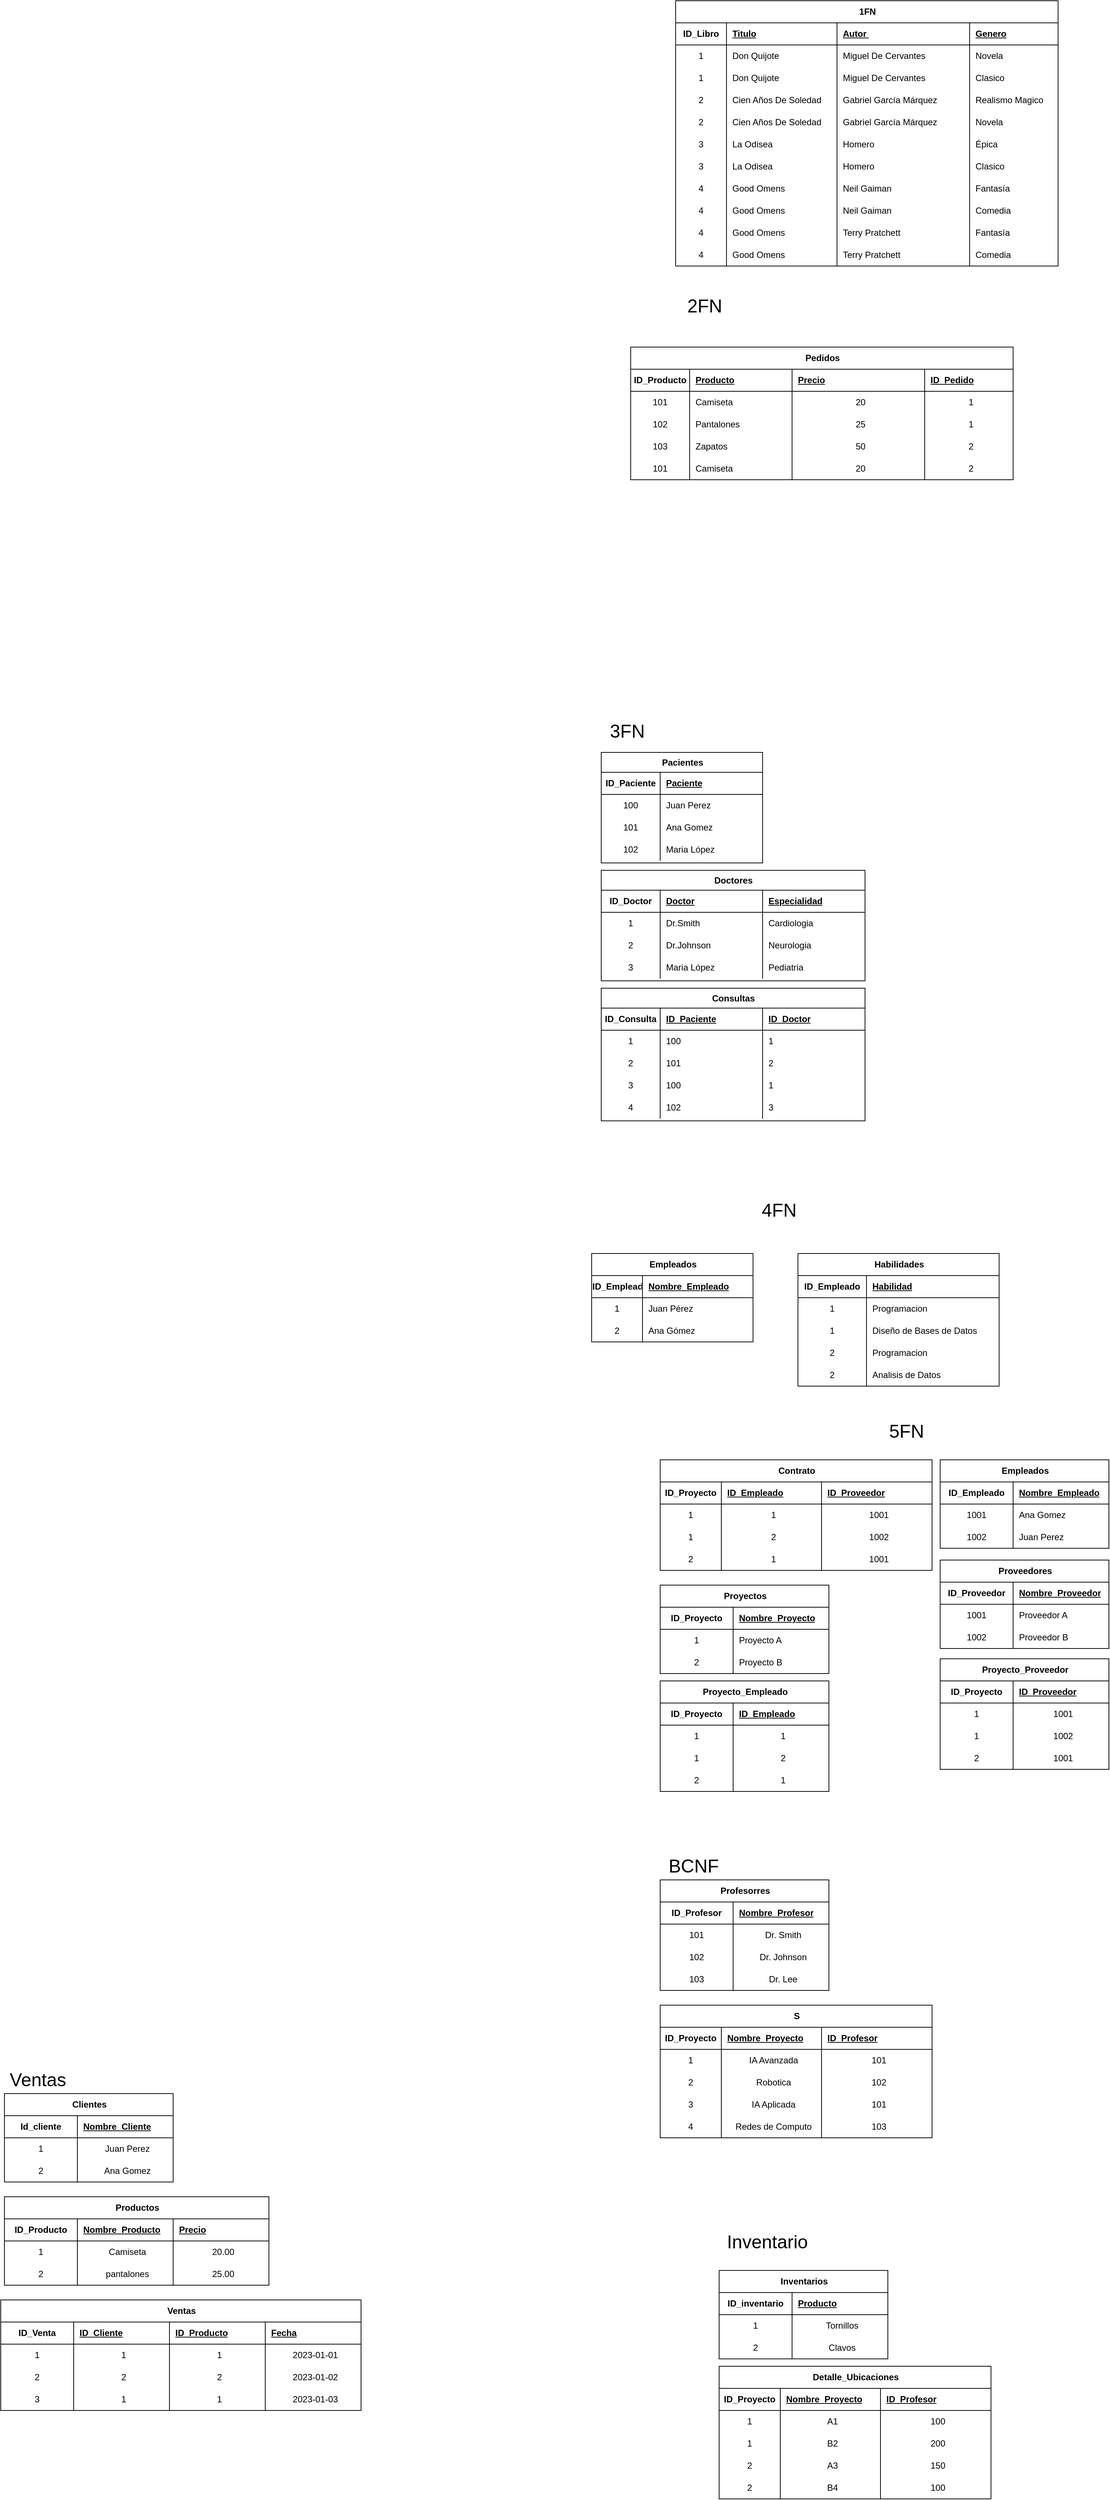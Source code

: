 <mxfile version="24.6.3" type="device">
  <diagram name="Página-1" id="qwZCMZ6zuI2EDgNhsKLe">
    <mxGraphModel dx="1599" dy="462" grid="1" gridSize="10" guides="1" tooltips="1" connect="1" arrows="1" fold="1" page="0" pageScale="1" pageWidth="827" pageHeight="1169" math="0" shadow="0">
      <root>
        <mxCell id="0" />
        <mxCell id="1" parent="0" />
        <mxCell id="8UxZEMDxxQFHwdx4-x0Q-27" value="1FN" style="shape=table;startSize=30;container=1;collapsible=1;childLayout=tableLayout;fixedRows=1;rowLines=0;fontStyle=1;align=center;resizeLast=1;html=1;" vertex="1" parent="1">
          <mxGeometry x="221" y="170" width="519" height="360" as="geometry" />
        </mxCell>
        <mxCell id="8UxZEMDxxQFHwdx4-x0Q-28" value="" style="shape=tableRow;horizontal=0;startSize=0;swimlaneHead=0;swimlaneBody=0;fillColor=none;collapsible=0;dropTarget=0;points=[[0,0.5],[1,0.5]];portConstraint=eastwest;top=0;left=0;right=0;bottom=1;" vertex="1" parent="8UxZEMDxxQFHwdx4-x0Q-27">
          <mxGeometry y="30" width="519" height="30" as="geometry" />
        </mxCell>
        <mxCell id="8UxZEMDxxQFHwdx4-x0Q-29" value="ID_Libro" style="shape=partialRectangle;connectable=0;fillColor=none;top=0;left=0;bottom=0;right=0;fontStyle=1;overflow=hidden;whiteSpace=wrap;html=1;" vertex="1" parent="8UxZEMDxxQFHwdx4-x0Q-28">
          <mxGeometry width="69" height="30" as="geometry">
            <mxRectangle width="69" height="30" as="alternateBounds" />
          </mxGeometry>
        </mxCell>
        <mxCell id="8UxZEMDxxQFHwdx4-x0Q-30" value="Titulo" style="shape=partialRectangle;connectable=0;fillColor=none;top=0;left=0;bottom=0;right=0;align=left;spacingLeft=6;fontStyle=5;overflow=hidden;whiteSpace=wrap;html=1;" vertex="1" parent="8UxZEMDxxQFHwdx4-x0Q-28">
          <mxGeometry x="69" width="150" height="30" as="geometry">
            <mxRectangle width="150" height="30" as="alternateBounds" />
          </mxGeometry>
        </mxCell>
        <mxCell id="8UxZEMDxxQFHwdx4-x0Q-48" value="Autor&amp;nbsp;" style="shape=partialRectangle;connectable=0;fillColor=none;top=0;left=0;bottom=0;right=0;align=left;spacingLeft=6;fontStyle=5;overflow=hidden;whiteSpace=wrap;html=1;" vertex="1" parent="8UxZEMDxxQFHwdx4-x0Q-28">
          <mxGeometry x="219" width="180" height="30" as="geometry">
            <mxRectangle width="180" height="30" as="alternateBounds" />
          </mxGeometry>
        </mxCell>
        <mxCell id="8UxZEMDxxQFHwdx4-x0Q-44" value="Genero" style="shape=partialRectangle;connectable=0;fillColor=none;top=0;left=0;bottom=0;right=0;align=left;spacingLeft=6;fontStyle=5;overflow=hidden;whiteSpace=wrap;html=1;" vertex="1" parent="8UxZEMDxxQFHwdx4-x0Q-28">
          <mxGeometry x="399" width="120" height="30" as="geometry">
            <mxRectangle width="120" height="30" as="alternateBounds" />
          </mxGeometry>
        </mxCell>
        <mxCell id="8UxZEMDxxQFHwdx4-x0Q-31" value="" style="shape=tableRow;horizontal=0;startSize=0;swimlaneHead=0;swimlaneBody=0;fillColor=none;collapsible=0;dropTarget=0;points=[[0,0.5],[1,0.5]];portConstraint=eastwest;top=0;left=0;right=0;bottom=0;" vertex="1" parent="8UxZEMDxxQFHwdx4-x0Q-27">
          <mxGeometry y="60" width="519" height="30" as="geometry" />
        </mxCell>
        <mxCell id="8UxZEMDxxQFHwdx4-x0Q-32" value="1" style="shape=partialRectangle;connectable=0;fillColor=none;top=0;left=0;bottom=0;right=0;editable=1;overflow=hidden;whiteSpace=wrap;html=1;" vertex="1" parent="8UxZEMDxxQFHwdx4-x0Q-31">
          <mxGeometry width="69" height="30" as="geometry">
            <mxRectangle width="69" height="30" as="alternateBounds" />
          </mxGeometry>
        </mxCell>
        <mxCell id="8UxZEMDxxQFHwdx4-x0Q-33" value="Don Quijote" style="shape=partialRectangle;connectable=0;fillColor=none;top=0;left=0;bottom=0;right=0;align=left;spacingLeft=6;overflow=hidden;whiteSpace=wrap;html=1;" vertex="1" parent="8UxZEMDxxQFHwdx4-x0Q-31">
          <mxGeometry x="69" width="150" height="30" as="geometry">
            <mxRectangle width="150" height="30" as="alternateBounds" />
          </mxGeometry>
        </mxCell>
        <mxCell id="8UxZEMDxxQFHwdx4-x0Q-49" value="Miguel De Cervantes" style="shape=partialRectangle;connectable=0;fillColor=none;top=0;left=0;bottom=0;right=0;align=left;spacingLeft=6;overflow=hidden;whiteSpace=wrap;html=1;" vertex="1" parent="8UxZEMDxxQFHwdx4-x0Q-31">
          <mxGeometry x="219" width="180" height="30" as="geometry">
            <mxRectangle width="180" height="30" as="alternateBounds" />
          </mxGeometry>
        </mxCell>
        <mxCell id="8UxZEMDxxQFHwdx4-x0Q-45" value="Novela&amp;nbsp;" style="shape=partialRectangle;connectable=0;fillColor=none;top=0;left=0;bottom=0;right=0;align=left;spacingLeft=6;overflow=hidden;whiteSpace=wrap;html=1;" vertex="1" parent="8UxZEMDxxQFHwdx4-x0Q-31">
          <mxGeometry x="399" width="120" height="30" as="geometry">
            <mxRectangle width="120" height="30" as="alternateBounds" />
          </mxGeometry>
        </mxCell>
        <mxCell id="8UxZEMDxxQFHwdx4-x0Q-34" value="" style="shape=tableRow;horizontal=0;startSize=0;swimlaneHead=0;swimlaneBody=0;fillColor=none;collapsible=0;dropTarget=0;points=[[0,0.5],[1,0.5]];portConstraint=eastwest;top=0;left=0;right=0;bottom=0;" vertex="1" parent="8UxZEMDxxQFHwdx4-x0Q-27">
          <mxGeometry y="90" width="519" height="30" as="geometry" />
        </mxCell>
        <mxCell id="8UxZEMDxxQFHwdx4-x0Q-35" value="1" style="shape=partialRectangle;connectable=0;fillColor=none;top=0;left=0;bottom=0;right=0;editable=1;overflow=hidden;whiteSpace=wrap;html=1;" vertex="1" parent="8UxZEMDxxQFHwdx4-x0Q-34">
          <mxGeometry width="69" height="30" as="geometry">
            <mxRectangle width="69" height="30" as="alternateBounds" />
          </mxGeometry>
        </mxCell>
        <mxCell id="8UxZEMDxxQFHwdx4-x0Q-36" value="Don Quijote" style="shape=partialRectangle;connectable=0;fillColor=none;top=0;left=0;bottom=0;right=0;align=left;spacingLeft=6;overflow=hidden;whiteSpace=wrap;html=1;" vertex="1" parent="8UxZEMDxxQFHwdx4-x0Q-34">
          <mxGeometry x="69" width="150" height="30" as="geometry">
            <mxRectangle width="150" height="30" as="alternateBounds" />
          </mxGeometry>
        </mxCell>
        <mxCell id="8UxZEMDxxQFHwdx4-x0Q-50" value="Miguel De Cervantes" style="shape=partialRectangle;connectable=0;fillColor=none;top=0;left=0;bottom=0;right=0;align=left;spacingLeft=6;overflow=hidden;whiteSpace=wrap;html=1;" vertex="1" parent="8UxZEMDxxQFHwdx4-x0Q-34">
          <mxGeometry x="219" width="180" height="30" as="geometry">
            <mxRectangle width="180" height="30" as="alternateBounds" />
          </mxGeometry>
        </mxCell>
        <mxCell id="8UxZEMDxxQFHwdx4-x0Q-46" value="Clasico" style="shape=partialRectangle;connectable=0;fillColor=none;top=0;left=0;bottom=0;right=0;align=left;spacingLeft=6;overflow=hidden;whiteSpace=wrap;html=1;" vertex="1" parent="8UxZEMDxxQFHwdx4-x0Q-34">
          <mxGeometry x="399" width="120" height="30" as="geometry">
            <mxRectangle width="120" height="30" as="alternateBounds" />
          </mxGeometry>
        </mxCell>
        <mxCell id="8UxZEMDxxQFHwdx4-x0Q-37" value="" style="shape=tableRow;horizontal=0;startSize=0;swimlaneHead=0;swimlaneBody=0;fillColor=none;collapsible=0;dropTarget=0;points=[[0,0.5],[1,0.5]];portConstraint=eastwest;top=0;left=0;right=0;bottom=0;" vertex="1" parent="8UxZEMDxxQFHwdx4-x0Q-27">
          <mxGeometry y="120" width="519" height="30" as="geometry" />
        </mxCell>
        <mxCell id="8UxZEMDxxQFHwdx4-x0Q-38" value="2" style="shape=partialRectangle;connectable=0;fillColor=none;top=0;left=0;bottom=0;right=0;editable=1;overflow=hidden;whiteSpace=wrap;html=1;" vertex="1" parent="8UxZEMDxxQFHwdx4-x0Q-37">
          <mxGeometry width="69" height="30" as="geometry">
            <mxRectangle width="69" height="30" as="alternateBounds" />
          </mxGeometry>
        </mxCell>
        <mxCell id="8UxZEMDxxQFHwdx4-x0Q-39" value="Cien Años De Soledad" style="shape=partialRectangle;connectable=0;fillColor=none;top=0;left=0;bottom=0;right=0;align=left;spacingLeft=6;overflow=hidden;whiteSpace=wrap;html=1;" vertex="1" parent="8UxZEMDxxQFHwdx4-x0Q-37">
          <mxGeometry x="69" width="150" height="30" as="geometry">
            <mxRectangle width="150" height="30" as="alternateBounds" />
          </mxGeometry>
        </mxCell>
        <mxCell id="8UxZEMDxxQFHwdx4-x0Q-51" value="Gabriel García Márquez" style="shape=partialRectangle;connectable=0;fillColor=none;top=0;left=0;bottom=0;right=0;align=left;spacingLeft=6;overflow=hidden;whiteSpace=wrap;html=1;" vertex="1" parent="8UxZEMDxxQFHwdx4-x0Q-37">
          <mxGeometry x="219" width="180" height="30" as="geometry">
            <mxRectangle width="180" height="30" as="alternateBounds" />
          </mxGeometry>
        </mxCell>
        <mxCell id="8UxZEMDxxQFHwdx4-x0Q-47" value="Realismo Magico" style="shape=partialRectangle;connectable=0;fillColor=none;top=0;left=0;bottom=0;right=0;align=left;spacingLeft=6;overflow=hidden;whiteSpace=wrap;html=1;" vertex="1" parent="8UxZEMDxxQFHwdx4-x0Q-37">
          <mxGeometry x="399" width="120" height="30" as="geometry">
            <mxRectangle width="120" height="30" as="alternateBounds" />
          </mxGeometry>
        </mxCell>
        <mxCell id="8UxZEMDxxQFHwdx4-x0Q-52" style="shape=tableRow;horizontal=0;startSize=0;swimlaneHead=0;swimlaneBody=0;fillColor=none;collapsible=0;dropTarget=0;points=[[0,0.5],[1,0.5]];portConstraint=eastwest;top=0;left=0;right=0;bottom=0;" vertex="1" parent="8UxZEMDxxQFHwdx4-x0Q-27">
          <mxGeometry y="150" width="519" height="30" as="geometry" />
        </mxCell>
        <mxCell id="8UxZEMDxxQFHwdx4-x0Q-53" value="2" style="shape=partialRectangle;connectable=0;fillColor=none;top=0;left=0;bottom=0;right=0;editable=1;overflow=hidden;whiteSpace=wrap;html=1;" vertex="1" parent="8UxZEMDxxQFHwdx4-x0Q-52">
          <mxGeometry width="69" height="30" as="geometry">
            <mxRectangle width="69" height="30" as="alternateBounds" />
          </mxGeometry>
        </mxCell>
        <mxCell id="8UxZEMDxxQFHwdx4-x0Q-54" value="Cien Años De Soledad" style="shape=partialRectangle;connectable=0;fillColor=none;top=0;left=0;bottom=0;right=0;align=left;spacingLeft=6;overflow=hidden;whiteSpace=wrap;html=1;" vertex="1" parent="8UxZEMDxxQFHwdx4-x0Q-52">
          <mxGeometry x="69" width="150" height="30" as="geometry">
            <mxRectangle width="150" height="30" as="alternateBounds" />
          </mxGeometry>
        </mxCell>
        <mxCell id="8UxZEMDxxQFHwdx4-x0Q-55" value="Gabriel García Márquez" style="shape=partialRectangle;connectable=0;fillColor=none;top=0;left=0;bottom=0;right=0;align=left;spacingLeft=6;overflow=hidden;whiteSpace=wrap;html=1;" vertex="1" parent="8UxZEMDxxQFHwdx4-x0Q-52">
          <mxGeometry x="219" width="180" height="30" as="geometry">
            <mxRectangle width="180" height="30" as="alternateBounds" />
          </mxGeometry>
        </mxCell>
        <mxCell id="8UxZEMDxxQFHwdx4-x0Q-56" value="Novela&amp;nbsp;" style="shape=partialRectangle;connectable=0;fillColor=none;top=0;left=0;bottom=0;right=0;align=left;spacingLeft=6;overflow=hidden;whiteSpace=wrap;html=1;" vertex="1" parent="8UxZEMDxxQFHwdx4-x0Q-52">
          <mxGeometry x="399" width="120" height="30" as="geometry">
            <mxRectangle width="120" height="30" as="alternateBounds" />
          </mxGeometry>
        </mxCell>
        <mxCell id="8UxZEMDxxQFHwdx4-x0Q-57" style="shape=tableRow;horizontal=0;startSize=0;swimlaneHead=0;swimlaneBody=0;fillColor=none;collapsible=0;dropTarget=0;points=[[0,0.5],[1,0.5]];portConstraint=eastwest;top=0;left=0;right=0;bottom=0;" vertex="1" parent="8UxZEMDxxQFHwdx4-x0Q-27">
          <mxGeometry y="180" width="519" height="30" as="geometry" />
        </mxCell>
        <mxCell id="8UxZEMDxxQFHwdx4-x0Q-58" value="3" style="shape=partialRectangle;connectable=0;fillColor=none;top=0;left=0;bottom=0;right=0;editable=1;overflow=hidden;whiteSpace=wrap;html=1;" vertex="1" parent="8UxZEMDxxQFHwdx4-x0Q-57">
          <mxGeometry width="69" height="30" as="geometry">
            <mxRectangle width="69" height="30" as="alternateBounds" />
          </mxGeometry>
        </mxCell>
        <mxCell id="8UxZEMDxxQFHwdx4-x0Q-59" value="La Odisea" style="shape=partialRectangle;connectable=0;fillColor=none;top=0;left=0;bottom=0;right=0;align=left;spacingLeft=6;overflow=hidden;whiteSpace=wrap;html=1;" vertex="1" parent="8UxZEMDxxQFHwdx4-x0Q-57">
          <mxGeometry x="69" width="150" height="30" as="geometry">
            <mxRectangle width="150" height="30" as="alternateBounds" />
          </mxGeometry>
        </mxCell>
        <mxCell id="8UxZEMDxxQFHwdx4-x0Q-60" value="Homero" style="shape=partialRectangle;connectable=0;fillColor=none;top=0;left=0;bottom=0;right=0;align=left;spacingLeft=6;overflow=hidden;whiteSpace=wrap;html=1;" vertex="1" parent="8UxZEMDxxQFHwdx4-x0Q-57">
          <mxGeometry x="219" width="180" height="30" as="geometry">
            <mxRectangle width="180" height="30" as="alternateBounds" />
          </mxGeometry>
        </mxCell>
        <mxCell id="8UxZEMDxxQFHwdx4-x0Q-61" value="Épica" style="shape=partialRectangle;connectable=0;fillColor=none;top=0;left=0;bottom=0;right=0;align=left;spacingLeft=6;overflow=hidden;whiteSpace=wrap;html=1;" vertex="1" parent="8UxZEMDxxQFHwdx4-x0Q-57">
          <mxGeometry x="399" width="120" height="30" as="geometry">
            <mxRectangle width="120" height="30" as="alternateBounds" />
          </mxGeometry>
        </mxCell>
        <mxCell id="8UxZEMDxxQFHwdx4-x0Q-62" style="shape=tableRow;horizontal=0;startSize=0;swimlaneHead=0;swimlaneBody=0;fillColor=none;collapsible=0;dropTarget=0;points=[[0,0.5],[1,0.5]];portConstraint=eastwest;top=0;left=0;right=0;bottom=0;" vertex="1" parent="8UxZEMDxxQFHwdx4-x0Q-27">
          <mxGeometry y="210" width="519" height="30" as="geometry" />
        </mxCell>
        <mxCell id="8UxZEMDxxQFHwdx4-x0Q-63" value="3" style="shape=partialRectangle;connectable=0;fillColor=none;top=0;left=0;bottom=0;right=0;editable=1;overflow=hidden;whiteSpace=wrap;html=1;" vertex="1" parent="8UxZEMDxxQFHwdx4-x0Q-62">
          <mxGeometry width="69" height="30" as="geometry">
            <mxRectangle width="69" height="30" as="alternateBounds" />
          </mxGeometry>
        </mxCell>
        <mxCell id="8UxZEMDxxQFHwdx4-x0Q-64" value="La Odisea" style="shape=partialRectangle;connectable=0;fillColor=none;top=0;left=0;bottom=0;right=0;align=left;spacingLeft=6;overflow=hidden;whiteSpace=wrap;html=1;" vertex="1" parent="8UxZEMDxxQFHwdx4-x0Q-62">
          <mxGeometry x="69" width="150" height="30" as="geometry">
            <mxRectangle width="150" height="30" as="alternateBounds" />
          </mxGeometry>
        </mxCell>
        <mxCell id="8UxZEMDxxQFHwdx4-x0Q-65" value="Homero" style="shape=partialRectangle;connectable=0;fillColor=none;top=0;left=0;bottom=0;right=0;align=left;spacingLeft=6;overflow=hidden;whiteSpace=wrap;html=1;" vertex="1" parent="8UxZEMDxxQFHwdx4-x0Q-62">
          <mxGeometry x="219" width="180" height="30" as="geometry">
            <mxRectangle width="180" height="30" as="alternateBounds" />
          </mxGeometry>
        </mxCell>
        <mxCell id="8UxZEMDxxQFHwdx4-x0Q-66" value="Clasico" style="shape=partialRectangle;connectable=0;fillColor=none;top=0;left=0;bottom=0;right=0;align=left;spacingLeft=6;overflow=hidden;whiteSpace=wrap;html=1;" vertex="1" parent="8UxZEMDxxQFHwdx4-x0Q-62">
          <mxGeometry x="399" width="120" height="30" as="geometry">
            <mxRectangle width="120" height="30" as="alternateBounds" />
          </mxGeometry>
        </mxCell>
        <mxCell id="8UxZEMDxxQFHwdx4-x0Q-67" style="shape=tableRow;horizontal=0;startSize=0;swimlaneHead=0;swimlaneBody=0;fillColor=none;collapsible=0;dropTarget=0;points=[[0,0.5],[1,0.5]];portConstraint=eastwest;top=0;left=0;right=0;bottom=0;" vertex="1" parent="8UxZEMDxxQFHwdx4-x0Q-27">
          <mxGeometry y="240" width="519" height="30" as="geometry" />
        </mxCell>
        <mxCell id="8UxZEMDxxQFHwdx4-x0Q-68" value="4" style="shape=partialRectangle;connectable=0;fillColor=none;top=0;left=0;bottom=0;right=0;editable=1;overflow=hidden;whiteSpace=wrap;html=1;" vertex="1" parent="8UxZEMDxxQFHwdx4-x0Q-67">
          <mxGeometry width="69" height="30" as="geometry">
            <mxRectangle width="69" height="30" as="alternateBounds" />
          </mxGeometry>
        </mxCell>
        <mxCell id="8UxZEMDxxQFHwdx4-x0Q-69" value="Good Omens&lt;span style=&quot;white-space: pre;&quot;&gt;&#x9;&lt;/span&gt;" style="shape=partialRectangle;connectable=0;fillColor=none;top=0;left=0;bottom=0;right=0;align=left;spacingLeft=6;overflow=hidden;whiteSpace=wrap;html=1;" vertex="1" parent="8UxZEMDxxQFHwdx4-x0Q-67">
          <mxGeometry x="69" width="150" height="30" as="geometry">
            <mxRectangle width="150" height="30" as="alternateBounds" />
          </mxGeometry>
        </mxCell>
        <mxCell id="8UxZEMDxxQFHwdx4-x0Q-70" value="Neil Gaiman" style="shape=partialRectangle;connectable=0;fillColor=none;top=0;left=0;bottom=0;right=0;align=left;spacingLeft=6;overflow=hidden;whiteSpace=wrap;html=1;" vertex="1" parent="8UxZEMDxxQFHwdx4-x0Q-67">
          <mxGeometry x="219" width="180" height="30" as="geometry">
            <mxRectangle width="180" height="30" as="alternateBounds" />
          </mxGeometry>
        </mxCell>
        <mxCell id="8UxZEMDxxQFHwdx4-x0Q-71" value="Fantasía" style="shape=partialRectangle;connectable=0;fillColor=none;top=0;left=0;bottom=0;right=0;align=left;spacingLeft=6;overflow=hidden;whiteSpace=wrap;html=1;" vertex="1" parent="8UxZEMDxxQFHwdx4-x0Q-67">
          <mxGeometry x="399" width="120" height="30" as="geometry">
            <mxRectangle width="120" height="30" as="alternateBounds" />
          </mxGeometry>
        </mxCell>
        <mxCell id="8UxZEMDxxQFHwdx4-x0Q-72" style="shape=tableRow;horizontal=0;startSize=0;swimlaneHead=0;swimlaneBody=0;fillColor=none;collapsible=0;dropTarget=0;points=[[0,0.5],[1,0.5]];portConstraint=eastwest;top=0;left=0;right=0;bottom=0;" vertex="1" parent="8UxZEMDxxQFHwdx4-x0Q-27">
          <mxGeometry y="270" width="519" height="30" as="geometry" />
        </mxCell>
        <mxCell id="8UxZEMDxxQFHwdx4-x0Q-73" value="4" style="shape=partialRectangle;connectable=0;fillColor=none;top=0;left=0;bottom=0;right=0;editable=1;overflow=hidden;whiteSpace=wrap;html=1;" vertex="1" parent="8UxZEMDxxQFHwdx4-x0Q-72">
          <mxGeometry width="69" height="30" as="geometry">
            <mxRectangle width="69" height="30" as="alternateBounds" />
          </mxGeometry>
        </mxCell>
        <mxCell id="8UxZEMDxxQFHwdx4-x0Q-74" value="Good Omens" style="shape=partialRectangle;connectable=0;fillColor=none;top=0;left=0;bottom=0;right=0;align=left;spacingLeft=6;overflow=hidden;whiteSpace=wrap;html=1;" vertex="1" parent="8UxZEMDxxQFHwdx4-x0Q-72">
          <mxGeometry x="69" width="150" height="30" as="geometry">
            <mxRectangle width="150" height="30" as="alternateBounds" />
          </mxGeometry>
        </mxCell>
        <mxCell id="8UxZEMDxxQFHwdx4-x0Q-75" value="Neil Gaiman" style="shape=partialRectangle;connectable=0;fillColor=none;top=0;left=0;bottom=0;right=0;align=left;spacingLeft=6;overflow=hidden;whiteSpace=wrap;html=1;" vertex="1" parent="8UxZEMDxxQFHwdx4-x0Q-72">
          <mxGeometry x="219" width="180" height="30" as="geometry">
            <mxRectangle width="180" height="30" as="alternateBounds" />
          </mxGeometry>
        </mxCell>
        <mxCell id="8UxZEMDxxQFHwdx4-x0Q-76" value="Comedia" style="shape=partialRectangle;connectable=0;fillColor=none;top=0;left=0;bottom=0;right=0;align=left;spacingLeft=6;overflow=hidden;whiteSpace=wrap;html=1;" vertex="1" parent="8UxZEMDxxQFHwdx4-x0Q-72">
          <mxGeometry x="399" width="120" height="30" as="geometry">
            <mxRectangle width="120" height="30" as="alternateBounds" />
          </mxGeometry>
        </mxCell>
        <mxCell id="8UxZEMDxxQFHwdx4-x0Q-77" style="shape=tableRow;horizontal=0;startSize=0;swimlaneHead=0;swimlaneBody=0;fillColor=none;collapsible=0;dropTarget=0;points=[[0,0.5],[1,0.5]];portConstraint=eastwest;top=0;left=0;right=0;bottom=0;" vertex="1" parent="8UxZEMDxxQFHwdx4-x0Q-27">
          <mxGeometry y="300" width="519" height="30" as="geometry" />
        </mxCell>
        <mxCell id="8UxZEMDxxQFHwdx4-x0Q-78" value="4" style="shape=partialRectangle;connectable=0;fillColor=none;top=0;left=0;bottom=0;right=0;editable=1;overflow=hidden;whiteSpace=wrap;html=1;" vertex="1" parent="8UxZEMDxxQFHwdx4-x0Q-77">
          <mxGeometry width="69" height="30" as="geometry">
            <mxRectangle width="69" height="30" as="alternateBounds" />
          </mxGeometry>
        </mxCell>
        <mxCell id="8UxZEMDxxQFHwdx4-x0Q-79" value="Good Omens" style="shape=partialRectangle;connectable=0;fillColor=none;top=0;left=0;bottom=0;right=0;align=left;spacingLeft=6;overflow=hidden;whiteSpace=wrap;html=1;" vertex="1" parent="8UxZEMDxxQFHwdx4-x0Q-77">
          <mxGeometry x="69" width="150" height="30" as="geometry">
            <mxRectangle width="150" height="30" as="alternateBounds" />
          </mxGeometry>
        </mxCell>
        <mxCell id="8UxZEMDxxQFHwdx4-x0Q-80" value="Terry Pratchett" style="shape=partialRectangle;connectable=0;fillColor=none;top=0;left=0;bottom=0;right=0;align=left;spacingLeft=6;overflow=hidden;whiteSpace=wrap;html=1;" vertex="1" parent="8UxZEMDxxQFHwdx4-x0Q-77">
          <mxGeometry x="219" width="180" height="30" as="geometry">
            <mxRectangle width="180" height="30" as="alternateBounds" />
          </mxGeometry>
        </mxCell>
        <mxCell id="8UxZEMDxxQFHwdx4-x0Q-81" value="Fantasía" style="shape=partialRectangle;connectable=0;fillColor=none;top=0;left=0;bottom=0;right=0;align=left;spacingLeft=6;overflow=hidden;whiteSpace=wrap;html=1;" vertex="1" parent="8UxZEMDxxQFHwdx4-x0Q-77">
          <mxGeometry x="399" width="120" height="30" as="geometry">
            <mxRectangle width="120" height="30" as="alternateBounds" />
          </mxGeometry>
        </mxCell>
        <mxCell id="8UxZEMDxxQFHwdx4-x0Q-82" style="shape=tableRow;horizontal=0;startSize=0;swimlaneHead=0;swimlaneBody=0;fillColor=none;collapsible=0;dropTarget=0;points=[[0,0.5],[1,0.5]];portConstraint=eastwest;top=0;left=0;right=0;bottom=0;" vertex="1" parent="8UxZEMDxxQFHwdx4-x0Q-27">
          <mxGeometry y="330" width="519" height="30" as="geometry" />
        </mxCell>
        <mxCell id="8UxZEMDxxQFHwdx4-x0Q-83" value="4" style="shape=partialRectangle;connectable=0;fillColor=none;top=0;left=0;bottom=0;right=0;editable=1;overflow=hidden;whiteSpace=wrap;html=1;" vertex="1" parent="8UxZEMDxxQFHwdx4-x0Q-82">
          <mxGeometry width="69" height="30" as="geometry">
            <mxRectangle width="69" height="30" as="alternateBounds" />
          </mxGeometry>
        </mxCell>
        <mxCell id="8UxZEMDxxQFHwdx4-x0Q-84" value="Good Omens" style="shape=partialRectangle;connectable=0;fillColor=none;top=0;left=0;bottom=0;right=0;align=left;spacingLeft=6;overflow=hidden;whiteSpace=wrap;html=1;" vertex="1" parent="8UxZEMDxxQFHwdx4-x0Q-82">
          <mxGeometry x="69" width="150" height="30" as="geometry">
            <mxRectangle width="150" height="30" as="alternateBounds" />
          </mxGeometry>
        </mxCell>
        <mxCell id="8UxZEMDxxQFHwdx4-x0Q-85" value="Terry Pratchett" style="shape=partialRectangle;connectable=0;fillColor=none;top=0;left=0;bottom=0;right=0;align=left;spacingLeft=6;overflow=hidden;whiteSpace=wrap;html=1;" vertex="1" parent="8UxZEMDxxQFHwdx4-x0Q-82">
          <mxGeometry x="219" width="180" height="30" as="geometry">
            <mxRectangle width="180" height="30" as="alternateBounds" />
          </mxGeometry>
        </mxCell>
        <mxCell id="8UxZEMDxxQFHwdx4-x0Q-86" value="Comedia" style="shape=partialRectangle;connectable=0;fillColor=none;top=0;left=0;bottom=0;right=0;align=left;spacingLeft=6;overflow=hidden;whiteSpace=wrap;html=1;" vertex="1" parent="8UxZEMDxxQFHwdx4-x0Q-82">
          <mxGeometry x="399" width="120" height="30" as="geometry">
            <mxRectangle width="120" height="30" as="alternateBounds" />
          </mxGeometry>
        </mxCell>
        <mxCell id="8UxZEMDxxQFHwdx4-x0Q-88" value="2FN" style="text;html=1;align=center;verticalAlign=middle;resizable=0;points=[];autosize=1;strokeColor=none;fillColor=none;fontSize=25;" vertex="1" parent="1">
          <mxGeometry x="225" y="563" width="70" height="40" as="geometry" />
        </mxCell>
        <mxCell id="8UxZEMDxxQFHwdx4-x0Q-89" value="Empleados" style="shape=table;startSize=30;container=1;collapsible=1;childLayout=tableLayout;fixedRows=1;rowLines=0;fontStyle=1;align=center;resizeLast=1;html=1;" vertex="1" parent="1">
          <mxGeometry x="107" y="1870" width="219" height="120" as="geometry" />
        </mxCell>
        <mxCell id="8UxZEMDxxQFHwdx4-x0Q-90" value="" style="shape=tableRow;horizontal=0;startSize=0;swimlaneHead=0;swimlaneBody=0;fillColor=none;collapsible=0;dropTarget=0;points=[[0,0.5],[1,0.5]];portConstraint=eastwest;top=0;left=0;right=0;bottom=1;" vertex="1" parent="8UxZEMDxxQFHwdx4-x0Q-89">
          <mxGeometry y="30" width="219" height="30" as="geometry" />
        </mxCell>
        <mxCell id="8UxZEMDxxQFHwdx4-x0Q-91" value="ID_Empleado" style="shape=partialRectangle;connectable=0;fillColor=none;top=0;left=0;bottom=0;right=0;fontStyle=1;overflow=hidden;whiteSpace=wrap;html=1;" vertex="1" parent="8UxZEMDxxQFHwdx4-x0Q-90">
          <mxGeometry width="69" height="30" as="geometry">
            <mxRectangle width="69" height="30" as="alternateBounds" />
          </mxGeometry>
        </mxCell>
        <mxCell id="8UxZEMDxxQFHwdx4-x0Q-92" value="Nombre_Empleado" style="shape=partialRectangle;connectable=0;fillColor=none;top=0;left=0;bottom=0;right=0;align=left;spacingLeft=6;fontStyle=5;overflow=hidden;whiteSpace=wrap;html=1;" vertex="1" parent="8UxZEMDxxQFHwdx4-x0Q-90">
          <mxGeometry x="69" width="150" height="30" as="geometry">
            <mxRectangle width="150" height="30" as="alternateBounds" />
          </mxGeometry>
        </mxCell>
        <mxCell id="8UxZEMDxxQFHwdx4-x0Q-95" value="" style="shape=tableRow;horizontal=0;startSize=0;swimlaneHead=0;swimlaneBody=0;fillColor=none;collapsible=0;dropTarget=0;points=[[0,0.5],[1,0.5]];portConstraint=eastwest;top=0;left=0;right=0;bottom=0;" vertex="1" parent="8UxZEMDxxQFHwdx4-x0Q-89">
          <mxGeometry y="60" width="219" height="30" as="geometry" />
        </mxCell>
        <mxCell id="8UxZEMDxxQFHwdx4-x0Q-96" value="1" style="shape=partialRectangle;connectable=0;fillColor=none;top=0;left=0;bottom=0;right=0;editable=1;overflow=hidden;whiteSpace=wrap;html=1;" vertex="1" parent="8UxZEMDxxQFHwdx4-x0Q-95">
          <mxGeometry width="69" height="30" as="geometry">
            <mxRectangle width="69" height="30" as="alternateBounds" />
          </mxGeometry>
        </mxCell>
        <mxCell id="8UxZEMDxxQFHwdx4-x0Q-97" value="Juan Pérez" style="shape=partialRectangle;connectable=0;fillColor=none;top=0;left=0;bottom=0;right=0;align=left;spacingLeft=6;overflow=hidden;whiteSpace=wrap;html=1;" vertex="1" parent="8UxZEMDxxQFHwdx4-x0Q-95">
          <mxGeometry x="69" width="150" height="30" as="geometry">
            <mxRectangle width="150" height="30" as="alternateBounds" />
          </mxGeometry>
        </mxCell>
        <mxCell id="8UxZEMDxxQFHwdx4-x0Q-100" value="" style="shape=tableRow;horizontal=0;startSize=0;swimlaneHead=0;swimlaneBody=0;fillColor=none;collapsible=0;dropTarget=0;points=[[0,0.5],[1,0.5]];portConstraint=eastwest;top=0;left=0;right=0;bottom=0;" vertex="1" parent="8UxZEMDxxQFHwdx4-x0Q-89">
          <mxGeometry y="90" width="219" height="30" as="geometry" />
        </mxCell>
        <mxCell id="8UxZEMDxxQFHwdx4-x0Q-101" value="2" style="shape=partialRectangle;connectable=0;fillColor=none;top=0;left=0;bottom=0;right=0;editable=1;overflow=hidden;whiteSpace=wrap;html=1;" vertex="1" parent="8UxZEMDxxQFHwdx4-x0Q-100">
          <mxGeometry width="69" height="30" as="geometry">
            <mxRectangle width="69" height="30" as="alternateBounds" />
          </mxGeometry>
        </mxCell>
        <mxCell id="8UxZEMDxxQFHwdx4-x0Q-102" value="Ana Gómez" style="shape=partialRectangle;connectable=0;fillColor=none;top=0;left=0;bottom=0;right=0;align=left;spacingLeft=6;overflow=hidden;whiteSpace=wrap;html=1;" vertex="1" parent="8UxZEMDxxQFHwdx4-x0Q-100">
          <mxGeometry x="69" width="150" height="30" as="geometry">
            <mxRectangle width="150" height="30" as="alternateBounds" />
          </mxGeometry>
        </mxCell>
        <mxCell id="8UxZEMDxxQFHwdx4-x0Q-146" value="Pedidos" style="shape=table;startSize=30;container=1;collapsible=1;childLayout=tableLayout;fixedRows=1;rowLines=0;fontStyle=1;align=center;resizeLast=1;html=1;" vertex="1" parent="1">
          <mxGeometry x="160" y="640" width="519" height="180" as="geometry" />
        </mxCell>
        <mxCell id="8UxZEMDxxQFHwdx4-x0Q-147" value="" style="shape=tableRow;horizontal=0;startSize=0;swimlaneHead=0;swimlaneBody=0;fillColor=none;collapsible=0;dropTarget=0;points=[[0,0.5],[1,0.5]];portConstraint=eastwest;top=0;left=0;right=0;bottom=1;" vertex="1" parent="8UxZEMDxxQFHwdx4-x0Q-146">
          <mxGeometry y="30" width="519" height="30" as="geometry" />
        </mxCell>
        <mxCell id="8UxZEMDxxQFHwdx4-x0Q-148" value="ID_Producto" style="shape=partialRectangle;connectable=0;fillColor=none;top=0;left=0;bottom=0;right=0;fontStyle=1;overflow=hidden;whiteSpace=wrap;html=1;" vertex="1" parent="8UxZEMDxxQFHwdx4-x0Q-147">
          <mxGeometry width="80" height="30" as="geometry">
            <mxRectangle width="80" height="30" as="alternateBounds" />
          </mxGeometry>
        </mxCell>
        <mxCell id="8UxZEMDxxQFHwdx4-x0Q-149" value="Producto" style="shape=partialRectangle;connectable=0;fillColor=none;top=0;left=0;bottom=0;right=0;align=left;spacingLeft=6;fontStyle=5;overflow=hidden;whiteSpace=wrap;html=1;" vertex="1" parent="8UxZEMDxxQFHwdx4-x0Q-147">
          <mxGeometry x="80" width="139" height="30" as="geometry">
            <mxRectangle width="139" height="30" as="alternateBounds" />
          </mxGeometry>
        </mxCell>
        <mxCell id="8UxZEMDxxQFHwdx4-x0Q-150" value="Precio" style="shape=partialRectangle;connectable=0;fillColor=none;top=0;left=0;bottom=0;right=0;align=left;spacingLeft=6;fontStyle=5;overflow=hidden;whiteSpace=wrap;html=1;" vertex="1" parent="8UxZEMDxxQFHwdx4-x0Q-147">
          <mxGeometry x="219" width="180" height="30" as="geometry">
            <mxRectangle width="180" height="30" as="alternateBounds" />
          </mxGeometry>
        </mxCell>
        <mxCell id="8UxZEMDxxQFHwdx4-x0Q-151" value="ID_Pedido" style="shape=partialRectangle;connectable=0;fillColor=none;top=0;left=0;bottom=0;right=0;align=left;spacingLeft=6;fontStyle=5;overflow=hidden;whiteSpace=wrap;html=1;" vertex="1" parent="8UxZEMDxxQFHwdx4-x0Q-147">
          <mxGeometry x="399" width="120" height="30" as="geometry">
            <mxRectangle width="120" height="30" as="alternateBounds" />
          </mxGeometry>
        </mxCell>
        <mxCell id="8UxZEMDxxQFHwdx4-x0Q-152" value="" style="shape=tableRow;horizontal=0;startSize=0;swimlaneHead=0;swimlaneBody=0;fillColor=none;collapsible=0;dropTarget=0;points=[[0,0.5],[1,0.5]];portConstraint=eastwest;top=0;left=0;right=0;bottom=0;" vertex="1" parent="8UxZEMDxxQFHwdx4-x0Q-146">
          <mxGeometry y="60" width="519" height="30" as="geometry" />
        </mxCell>
        <mxCell id="8UxZEMDxxQFHwdx4-x0Q-153" value="101" style="shape=partialRectangle;connectable=0;fillColor=none;top=0;left=0;bottom=0;right=0;editable=1;overflow=hidden;whiteSpace=wrap;html=1;" vertex="1" parent="8UxZEMDxxQFHwdx4-x0Q-152">
          <mxGeometry width="80" height="30" as="geometry">
            <mxRectangle width="80" height="30" as="alternateBounds" />
          </mxGeometry>
        </mxCell>
        <mxCell id="8UxZEMDxxQFHwdx4-x0Q-154" value="Camiseta" style="shape=partialRectangle;connectable=0;fillColor=none;top=0;left=0;bottom=0;right=0;align=left;spacingLeft=6;overflow=hidden;whiteSpace=wrap;html=1;" vertex="1" parent="8UxZEMDxxQFHwdx4-x0Q-152">
          <mxGeometry x="80" width="139" height="30" as="geometry">
            <mxRectangle width="139" height="30" as="alternateBounds" />
          </mxGeometry>
        </mxCell>
        <mxCell id="8UxZEMDxxQFHwdx4-x0Q-155" value="20" style="shape=partialRectangle;connectable=0;fillColor=none;top=0;left=0;bottom=0;right=0;align=center;spacingLeft=6;overflow=hidden;whiteSpace=wrap;html=1;" vertex="1" parent="8UxZEMDxxQFHwdx4-x0Q-152">
          <mxGeometry x="219" width="180" height="30" as="geometry">
            <mxRectangle width="180" height="30" as="alternateBounds" />
          </mxGeometry>
        </mxCell>
        <mxCell id="8UxZEMDxxQFHwdx4-x0Q-156" value="1" style="shape=partialRectangle;connectable=0;fillColor=none;top=0;left=0;bottom=0;right=0;align=center;spacingLeft=6;overflow=hidden;whiteSpace=wrap;html=1;" vertex="1" parent="8UxZEMDxxQFHwdx4-x0Q-152">
          <mxGeometry x="399" width="120" height="30" as="geometry">
            <mxRectangle width="120" height="30" as="alternateBounds" />
          </mxGeometry>
        </mxCell>
        <mxCell id="8UxZEMDxxQFHwdx4-x0Q-157" value="" style="shape=tableRow;horizontal=0;startSize=0;swimlaneHead=0;swimlaneBody=0;fillColor=none;collapsible=0;dropTarget=0;points=[[0,0.5],[1,0.5]];portConstraint=eastwest;top=0;left=0;right=0;bottom=0;" vertex="1" parent="8UxZEMDxxQFHwdx4-x0Q-146">
          <mxGeometry y="90" width="519" height="30" as="geometry" />
        </mxCell>
        <mxCell id="8UxZEMDxxQFHwdx4-x0Q-158" value="102" style="shape=partialRectangle;connectable=0;fillColor=none;top=0;left=0;bottom=0;right=0;editable=1;overflow=hidden;whiteSpace=wrap;html=1;" vertex="1" parent="8UxZEMDxxQFHwdx4-x0Q-157">
          <mxGeometry width="80" height="30" as="geometry">
            <mxRectangle width="80" height="30" as="alternateBounds" />
          </mxGeometry>
        </mxCell>
        <mxCell id="8UxZEMDxxQFHwdx4-x0Q-159" value="Pantalones" style="shape=partialRectangle;connectable=0;fillColor=none;top=0;left=0;bottom=0;right=0;align=left;spacingLeft=6;overflow=hidden;whiteSpace=wrap;html=1;" vertex="1" parent="8UxZEMDxxQFHwdx4-x0Q-157">
          <mxGeometry x="80" width="139" height="30" as="geometry">
            <mxRectangle width="139" height="30" as="alternateBounds" />
          </mxGeometry>
        </mxCell>
        <mxCell id="8UxZEMDxxQFHwdx4-x0Q-160" value="25" style="shape=partialRectangle;connectable=0;fillColor=none;top=0;left=0;bottom=0;right=0;align=center;spacingLeft=6;overflow=hidden;whiteSpace=wrap;html=1;" vertex="1" parent="8UxZEMDxxQFHwdx4-x0Q-157">
          <mxGeometry x="219" width="180" height="30" as="geometry">
            <mxRectangle width="180" height="30" as="alternateBounds" />
          </mxGeometry>
        </mxCell>
        <mxCell id="8UxZEMDxxQFHwdx4-x0Q-161" value="1" style="shape=partialRectangle;connectable=0;fillColor=none;top=0;left=0;bottom=0;right=0;align=center;spacingLeft=6;overflow=hidden;whiteSpace=wrap;html=1;" vertex="1" parent="8UxZEMDxxQFHwdx4-x0Q-157">
          <mxGeometry x="399" width="120" height="30" as="geometry">
            <mxRectangle width="120" height="30" as="alternateBounds" />
          </mxGeometry>
        </mxCell>
        <mxCell id="8UxZEMDxxQFHwdx4-x0Q-162" style="shape=tableRow;horizontal=0;startSize=0;swimlaneHead=0;swimlaneBody=0;fillColor=none;collapsible=0;dropTarget=0;points=[[0,0.5],[1,0.5]];portConstraint=eastwest;top=0;left=0;right=0;bottom=0;" vertex="1" parent="8UxZEMDxxQFHwdx4-x0Q-146">
          <mxGeometry y="120" width="519" height="30" as="geometry" />
        </mxCell>
        <mxCell id="8UxZEMDxxQFHwdx4-x0Q-163" value="103" style="shape=partialRectangle;connectable=0;fillColor=none;top=0;left=0;bottom=0;right=0;editable=1;overflow=hidden;whiteSpace=wrap;html=1;" vertex="1" parent="8UxZEMDxxQFHwdx4-x0Q-162">
          <mxGeometry width="80" height="30" as="geometry">
            <mxRectangle width="80" height="30" as="alternateBounds" />
          </mxGeometry>
        </mxCell>
        <mxCell id="8UxZEMDxxQFHwdx4-x0Q-164" value="Zapatos" style="shape=partialRectangle;connectable=0;fillColor=none;top=0;left=0;bottom=0;right=0;align=left;spacingLeft=6;overflow=hidden;whiteSpace=wrap;html=1;" vertex="1" parent="8UxZEMDxxQFHwdx4-x0Q-162">
          <mxGeometry x="80" width="139" height="30" as="geometry">
            <mxRectangle width="139" height="30" as="alternateBounds" />
          </mxGeometry>
        </mxCell>
        <mxCell id="8UxZEMDxxQFHwdx4-x0Q-165" value="50" style="shape=partialRectangle;connectable=0;fillColor=none;top=0;left=0;bottom=0;right=0;align=center;spacingLeft=6;overflow=hidden;whiteSpace=wrap;html=1;" vertex="1" parent="8UxZEMDxxQFHwdx4-x0Q-162">
          <mxGeometry x="219" width="180" height="30" as="geometry">
            <mxRectangle width="180" height="30" as="alternateBounds" />
          </mxGeometry>
        </mxCell>
        <mxCell id="8UxZEMDxxQFHwdx4-x0Q-166" value="2" style="shape=partialRectangle;connectable=0;fillColor=none;top=0;left=0;bottom=0;right=0;align=center;spacingLeft=6;overflow=hidden;whiteSpace=wrap;html=1;" vertex="1" parent="8UxZEMDxxQFHwdx4-x0Q-162">
          <mxGeometry x="399" width="120" height="30" as="geometry">
            <mxRectangle width="120" height="30" as="alternateBounds" />
          </mxGeometry>
        </mxCell>
        <mxCell id="8UxZEMDxxQFHwdx4-x0Q-167" style="shape=tableRow;horizontal=0;startSize=0;swimlaneHead=0;swimlaneBody=0;fillColor=none;collapsible=0;dropTarget=0;points=[[0,0.5],[1,0.5]];portConstraint=eastwest;top=0;left=0;right=0;bottom=0;" vertex="1" parent="8UxZEMDxxQFHwdx4-x0Q-146">
          <mxGeometry y="150" width="519" height="30" as="geometry" />
        </mxCell>
        <mxCell id="8UxZEMDxxQFHwdx4-x0Q-168" value="101" style="shape=partialRectangle;connectable=0;fillColor=none;top=0;left=0;bottom=0;right=0;editable=1;overflow=hidden;whiteSpace=wrap;html=1;" vertex="1" parent="8UxZEMDxxQFHwdx4-x0Q-167">
          <mxGeometry width="80" height="30" as="geometry">
            <mxRectangle width="80" height="30" as="alternateBounds" />
          </mxGeometry>
        </mxCell>
        <mxCell id="8UxZEMDxxQFHwdx4-x0Q-169" value="Camiseta" style="shape=partialRectangle;connectable=0;fillColor=none;top=0;left=0;bottom=0;right=0;align=left;spacingLeft=6;overflow=hidden;whiteSpace=wrap;html=1;" vertex="1" parent="8UxZEMDxxQFHwdx4-x0Q-167">
          <mxGeometry x="80" width="139" height="30" as="geometry">
            <mxRectangle width="139" height="30" as="alternateBounds" />
          </mxGeometry>
        </mxCell>
        <mxCell id="8UxZEMDxxQFHwdx4-x0Q-170" value="20" style="shape=partialRectangle;connectable=0;fillColor=none;top=0;left=0;bottom=0;right=0;align=center;spacingLeft=6;overflow=hidden;whiteSpace=wrap;html=1;" vertex="1" parent="8UxZEMDxxQFHwdx4-x0Q-167">
          <mxGeometry x="219" width="180" height="30" as="geometry">
            <mxRectangle width="180" height="30" as="alternateBounds" />
          </mxGeometry>
        </mxCell>
        <mxCell id="8UxZEMDxxQFHwdx4-x0Q-171" value="2" style="shape=partialRectangle;connectable=0;fillColor=none;top=0;left=0;bottom=0;right=0;align=center;spacingLeft=6;overflow=hidden;whiteSpace=wrap;html=1;" vertex="1" parent="8UxZEMDxxQFHwdx4-x0Q-167">
          <mxGeometry x="399" width="120" height="30" as="geometry">
            <mxRectangle width="120" height="30" as="alternateBounds" />
          </mxGeometry>
        </mxCell>
        <mxCell id="8UxZEMDxxQFHwdx4-x0Q-172" value="3FN" style="text;html=1;align=center;verticalAlign=middle;resizable=0;points=[];autosize=1;strokeColor=none;fillColor=none;fontSize=25;" vertex="1" parent="1">
          <mxGeometry x="120" y="1140" width="70" height="40" as="geometry" />
        </mxCell>
        <mxCell id="8UxZEMDxxQFHwdx4-x0Q-174" value="Pacientes" style="shape=table;startSize=27;container=1;collapsible=1;childLayout=tableLayout;fixedRows=1;rowLines=0;fontStyle=1;align=center;resizeLast=1;html=1;" vertex="1" parent="1">
          <mxGeometry x="120" y="1190" width="219" height="150" as="geometry" />
        </mxCell>
        <mxCell id="8UxZEMDxxQFHwdx4-x0Q-175" value="" style="shape=tableRow;horizontal=0;startSize=0;swimlaneHead=0;swimlaneBody=0;fillColor=none;collapsible=0;dropTarget=0;points=[[0,0.5],[1,0.5]];portConstraint=eastwest;top=0;left=0;right=0;bottom=1;" vertex="1" parent="8UxZEMDxxQFHwdx4-x0Q-174">
          <mxGeometry y="27" width="219" height="30" as="geometry" />
        </mxCell>
        <mxCell id="8UxZEMDxxQFHwdx4-x0Q-176" value="ID_Paciente" style="shape=partialRectangle;connectable=0;fillColor=none;top=0;left=0;bottom=0;right=0;fontStyle=1;overflow=hidden;whiteSpace=wrap;html=1;" vertex="1" parent="8UxZEMDxxQFHwdx4-x0Q-175">
          <mxGeometry width="80" height="30" as="geometry">
            <mxRectangle width="80" height="30" as="alternateBounds" />
          </mxGeometry>
        </mxCell>
        <mxCell id="8UxZEMDxxQFHwdx4-x0Q-177" value="Paciente" style="shape=partialRectangle;connectable=0;fillColor=none;top=0;left=0;bottom=0;right=0;align=left;spacingLeft=6;fontStyle=5;overflow=hidden;whiteSpace=wrap;html=1;" vertex="1" parent="8UxZEMDxxQFHwdx4-x0Q-175">
          <mxGeometry x="80" width="139" height="30" as="geometry">
            <mxRectangle width="139" height="30" as="alternateBounds" />
          </mxGeometry>
        </mxCell>
        <mxCell id="8UxZEMDxxQFHwdx4-x0Q-180" value="" style="shape=tableRow;horizontal=0;startSize=0;swimlaneHead=0;swimlaneBody=0;fillColor=none;collapsible=0;dropTarget=0;points=[[0,0.5],[1,0.5]];portConstraint=eastwest;top=0;left=0;right=0;bottom=0;" vertex="1" parent="8UxZEMDxxQFHwdx4-x0Q-174">
          <mxGeometry y="57" width="219" height="30" as="geometry" />
        </mxCell>
        <mxCell id="8UxZEMDxxQFHwdx4-x0Q-181" value="100" style="shape=partialRectangle;connectable=0;fillColor=none;top=0;left=0;bottom=0;right=0;editable=1;overflow=hidden;whiteSpace=wrap;html=1;" vertex="1" parent="8UxZEMDxxQFHwdx4-x0Q-180">
          <mxGeometry width="80" height="30" as="geometry">
            <mxRectangle width="80" height="30" as="alternateBounds" />
          </mxGeometry>
        </mxCell>
        <mxCell id="8UxZEMDxxQFHwdx4-x0Q-182" value="Juan Perez" style="shape=partialRectangle;connectable=0;fillColor=none;top=0;left=0;bottom=0;right=0;align=left;spacingLeft=6;overflow=hidden;whiteSpace=wrap;html=1;" vertex="1" parent="8UxZEMDxxQFHwdx4-x0Q-180">
          <mxGeometry x="80" width="139" height="30" as="geometry">
            <mxRectangle width="139" height="30" as="alternateBounds" />
          </mxGeometry>
        </mxCell>
        <mxCell id="8UxZEMDxxQFHwdx4-x0Q-185" value="" style="shape=tableRow;horizontal=0;startSize=0;swimlaneHead=0;swimlaneBody=0;fillColor=none;collapsible=0;dropTarget=0;points=[[0,0.5],[1,0.5]];portConstraint=eastwest;top=0;left=0;right=0;bottom=0;" vertex="1" parent="8UxZEMDxxQFHwdx4-x0Q-174">
          <mxGeometry y="87" width="219" height="30" as="geometry" />
        </mxCell>
        <mxCell id="8UxZEMDxxQFHwdx4-x0Q-186" value="101" style="shape=partialRectangle;connectable=0;fillColor=none;top=0;left=0;bottom=0;right=0;editable=1;overflow=hidden;whiteSpace=wrap;html=1;" vertex="1" parent="8UxZEMDxxQFHwdx4-x0Q-185">
          <mxGeometry width="80" height="30" as="geometry">
            <mxRectangle width="80" height="30" as="alternateBounds" />
          </mxGeometry>
        </mxCell>
        <mxCell id="8UxZEMDxxQFHwdx4-x0Q-187" value="Ana Gomez" style="shape=partialRectangle;connectable=0;fillColor=none;top=0;left=0;bottom=0;right=0;align=left;spacingLeft=6;overflow=hidden;whiteSpace=wrap;html=1;" vertex="1" parent="8UxZEMDxxQFHwdx4-x0Q-185">
          <mxGeometry x="80" width="139" height="30" as="geometry">
            <mxRectangle width="139" height="30" as="alternateBounds" />
          </mxGeometry>
        </mxCell>
        <mxCell id="8UxZEMDxxQFHwdx4-x0Q-190" style="shape=tableRow;horizontal=0;startSize=0;swimlaneHead=0;swimlaneBody=0;fillColor=none;collapsible=0;dropTarget=0;points=[[0,0.5],[1,0.5]];portConstraint=eastwest;top=0;left=0;right=0;bottom=0;" vertex="1" parent="8UxZEMDxxQFHwdx4-x0Q-174">
          <mxGeometry y="117" width="219" height="30" as="geometry" />
        </mxCell>
        <mxCell id="8UxZEMDxxQFHwdx4-x0Q-191" value="102" style="shape=partialRectangle;connectable=0;fillColor=none;top=0;left=0;bottom=0;right=0;editable=1;overflow=hidden;whiteSpace=wrap;html=1;" vertex="1" parent="8UxZEMDxxQFHwdx4-x0Q-190">
          <mxGeometry width="80" height="30" as="geometry">
            <mxRectangle width="80" height="30" as="alternateBounds" />
          </mxGeometry>
        </mxCell>
        <mxCell id="8UxZEMDxxQFHwdx4-x0Q-192" value="Maria López" style="shape=partialRectangle;connectable=0;fillColor=none;top=0;left=0;bottom=0;right=0;align=left;spacingLeft=6;overflow=hidden;whiteSpace=wrap;html=1;" vertex="1" parent="8UxZEMDxxQFHwdx4-x0Q-190">
          <mxGeometry x="80" width="139" height="30" as="geometry">
            <mxRectangle width="139" height="30" as="alternateBounds" />
          </mxGeometry>
        </mxCell>
        <mxCell id="8UxZEMDxxQFHwdx4-x0Q-201" value="Doctores" style="shape=table;startSize=27;container=1;collapsible=1;childLayout=tableLayout;fixedRows=1;rowLines=0;fontStyle=1;align=center;resizeLast=1;html=1;" vertex="1" parent="1">
          <mxGeometry x="120" y="1350" width="358" height="150" as="geometry" />
        </mxCell>
        <mxCell id="8UxZEMDxxQFHwdx4-x0Q-202" value="" style="shape=tableRow;horizontal=0;startSize=0;swimlaneHead=0;swimlaneBody=0;fillColor=none;collapsible=0;dropTarget=0;points=[[0,0.5],[1,0.5]];portConstraint=eastwest;top=0;left=0;right=0;bottom=1;" vertex="1" parent="8UxZEMDxxQFHwdx4-x0Q-201">
          <mxGeometry y="27" width="358" height="30" as="geometry" />
        </mxCell>
        <mxCell id="8UxZEMDxxQFHwdx4-x0Q-203" value="ID_Doctor" style="shape=partialRectangle;connectable=0;fillColor=none;top=0;left=0;bottom=0;right=0;fontStyle=1;overflow=hidden;whiteSpace=wrap;html=1;" vertex="1" parent="8UxZEMDxxQFHwdx4-x0Q-202">
          <mxGeometry width="80" height="30" as="geometry">
            <mxRectangle width="80" height="30" as="alternateBounds" />
          </mxGeometry>
        </mxCell>
        <mxCell id="8UxZEMDxxQFHwdx4-x0Q-204" value="Doctor" style="shape=partialRectangle;connectable=0;fillColor=none;top=0;left=0;bottom=0;right=0;align=left;spacingLeft=6;fontStyle=5;overflow=hidden;whiteSpace=wrap;html=1;" vertex="1" parent="8UxZEMDxxQFHwdx4-x0Q-202">
          <mxGeometry x="80" width="139" height="30" as="geometry">
            <mxRectangle width="139" height="30" as="alternateBounds" />
          </mxGeometry>
        </mxCell>
        <mxCell id="8UxZEMDxxQFHwdx4-x0Q-214" value="Especialidad" style="shape=partialRectangle;connectable=0;fillColor=none;top=0;left=0;bottom=0;right=0;align=left;spacingLeft=6;fontStyle=5;overflow=hidden;whiteSpace=wrap;html=1;" vertex="1" parent="8UxZEMDxxQFHwdx4-x0Q-202">
          <mxGeometry x="219" width="139" height="30" as="geometry">
            <mxRectangle width="139" height="30" as="alternateBounds" />
          </mxGeometry>
        </mxCell>
        <mxCell id="8UxZEMDxxQFHwdx4-x0Q-205" value="" style="shape=tableRow;horizontal=0;startSize=0;swimlaneHead=0;swimlaneBody=0;fillColor=none;collapsible=0;dropTarget=0;points=[[0,0.5],[1,0.5]];portConstraint=eastwest;top=0;left=0;right=0;bottom=0;" vertex="1" parent="8UxZEMDxxQFHwdx4-x0Q-201">
          <mxGeometry y="57" width="358" height="30" as="geometry" />
        </mxCell>
        <mxCell id="8UxZEMDxxQFHwdx4-x0Q-206" value="1" style="shape=partialRectangle;connectable=0;fillColor=none;top=0;left=0;bottom=0;right=0;editable=1;overflow=hidden;whiteSpace=wrap;html=1;" vertex="1" parent="8UxZEMDxxQFHwdx4-x0Q-205">
          <mxGeometry width="80" height="30" as="geometry">
            <mxRectangle width="80" height="30" as="alternateBounds" />
          </mxGeometry>
        </mxCell>
        <mxCell id="8UxZEMDxxQFHwdx4-x0Q-207" value="Dr.Smith" style="shape=partialRectangle;connectable=0;fillColor=none;top=0;left=0;bottom=0;right=0;align=left;spacingLeft=6;overflow=hidden;whiteSpace=wrap;html=1;" vertex="1" parent="8UxZEMDxxQFHwdx4-x0Q-205">
          <mxGeometry x="80" width="139" height="30" as="geometry">
            <mxRectangle width="139" height="30" as="alternateBounds" />
          </mxGeometry>
        </mxCell>
        <mxCell id="8UxZEMDxxQFHwdx4-x0Q-215" value="Cardiologia" style="shape=partialRectangle;connectable=0;fillColor=none;top=0;left=0;bottom=0;right=0;align=left;spacingLeft=6;overflow=hidden;whiteSpace=wrap;html=1;" vertex="1" parent="8UxZEMDxxQFHwdx4-x0Q-205">
          <mxGeometry x="219" width="139" height="30" as="geometry">
            <mxRectangle width="139" height="30" as="alternateBounds" />
          </mxGeometry>
        </mxCell>
        <mxCell id="8UxZEMDxxQFHwdx4-x0Q-208" value="" style="shape=tableRow;horizontal=0;startSize=0;swimlaneHead=0;swimlaneBody=0;fillColor=none;collapsible=0;dropTarget=0;points=[[0,0.5],[1,0.5]];portConstraint=eastwest;top=0;left=0;right=0;bottom=0;" vertex="1" parent="8UxZEMDxxQFHwdx4-x0Q-201">
          <mxGeometry y="87" width="358" height="30" as="geometry" />
        </mxCell>
        <mxCell id="8UxZEMDxxQFHwdx4-x0Q-209" value="2" style="shape=partialRectangle;connectable=0;fillColor=none;top=0;left=0;bottom=0;right=0;editable=1;overflow=hidden;whiteSpace=wrap;html=1;" vertex="1" parent="8UxZEMDxxQFHwdx4-x0Q-208">
          <mxGeometry width="80" height="30" as="geometry">
            <mxRectangle width="80" height="30" as="alternateBounds" />
          </mxGeometry>
        </mxCell>
        <mxCell id="8UxZEMDxxQFHwdx4-x0Q-210" value="Dr.Johnson" style="shape=partialRectangle;connectable=0;fillColor=none;top=0;left=0;bottom=0;right=0;align=left;spacingLeft=6;overflow=hidden;whiteSpace=wrap;html=1;" vertex="1" parent="8UxZEMDxxQFHwdx4-x0Q-208">
          <mxGeometry x="80" width="139" height="30" as="geometry">
            <mxRectangle width="139" height="30" as="alternateBounds" />
          </mxGeometry>
        </mxCell>
        <mxCell id="8UxZEMDxxQFHwdx4-x0Q-216" value="Neurologia" style="shape=partialRectangle;connectable=0;fillColor=none;top=0;left=0;bottom=0;right=0;align=left;spacingLeft=6;overflow=hidden;whiteSpace=wrap;html=1;" vertex="1" parent="8UxZEMDxxQFHwdx4-x0Q-208">
          <mxGeometry x="219" width="139" height="30" as="geometry">
            <mxRectangle width="139" height="30" as="alternateBounds" />
          </mxGeometry>
        </mxCell>
        <mxCell id="8UxZEMDxxQFHwdx4-x0Q-211" style="shape=tableRow;horizontal=0;startSize=0;swimlaneHead=0;swimlaneBody=0;fillColor=none;collapsible=0;dropTarget=0;points=[[0,0.5],[1,0.5]];portConstraint=eastwest;top=0;left=0;right=0;bottom=0;" vertex="1" parent="8UxZEMDxxQFHwdx4-x0Q-201">
          <mxGeometry y="117" width="358" height="30" as="geometry" />
        </mxCell>
        <mxCell id="8UxZEMDxxQFHwdx4-x0Q-212" value="3" style="shape=partialRectangle;connectable=0;fillColor=none;top=0;left=0;bottom=0;right=0;editable=1;overflow=hidden;whiteSpace=wrap;html=1;" vertex="1" parent="8UxZEMDxxQFHwdx4-x0Q-211">
          <mxGeometry width="80" height="30" as="geometry">
            <mxRectangle width="80" height="30" as="alternateBounds" />
          </mxGeometry>
        </mxCell>
        <mxCell id="8UxZEMDxxQFHwdx4-x0Q-213" value="Maria López" style="shape=partialRectangle;connectable=0;fillColor=none;top=0;left=0;bottom=0;right=0;align=left;spacingLeft=6;overflow=hidden;whiteSpace=wrap;html=1;" vertex="1" parent="8UxZEMDxxQFHwdx4-x0Q-211">
          <mxGeometry x="80" width="139" height="30" as="geometry">
            <mxRectangle width="139" height="30" as="alternateBounds" />
          </mxGeometry>
        </mxCell>
        <mxCell id="8UxZEMDxxQFHwdx4-x0Q-217" value="Pediatria" style="shape=partialRectangle;connectable=0;fillColor=none;top=0;left=0;bottom=0;right=0;align=left;spacingLeft=6;overflow=hidden;whiteSpace=wrap;html=1;" vertex="1" parent="8UxZEMDxxQFHwdx4-x0Q-211">
          <mxGeometry x="219" width="139" height="30" as="geometry">
            <mxRectangle width="139" height="30" as="alternateBounds" />
          </mxGeometry>
        </mxCell>
        <mxCell id="8UxZEMDxxQFHwdx4-x0Q-218" value="Consultas" style="shape=table;startSize=27;container=1;collapsible=1;childLayout=tableLayout;fixedRows=1;rowLines=0;fontStyle=1;align=center;resizeLast=1;html=1;" vertex="1" parent="1">
          <mxGeometry x="120" y="1510" width="358" height="180" as="geometry" />
        </mxCell>
        <mxCell id="8UxZEMDxxQFHwdx4-x0Q-219" value="" style="shape=tableRow;horizontal=0;startSize=0;swimlaneHead=0;swimlaneBody=0;fillColor=none;collapsible=0;dropTarget=0;points=[[0,0.5],[1,0.5]];portConstraint=eastwest;top=0;left=0;right=0;bottom=1;" vertex="1" parent="8UxZEMDxxQFHwdx4-x0Q-218">
          <mxGeometry y="27" width="358" height="30" as="geometry" />
        </mxCell>
        <mxCell id="8UxZEMDxxQFHwdx4-x0Q-220" value="ID_Consulta" style="shape=partialRectangle;connectable=0;fillColor=none;top=0;left=0;bottom=0;right=0;fontStyle=1;overflow=hidden;whiteSpace=wrap;html=1;" vertex="1" parent="8UxZEMDxxQFHwdx4-x0Q-219">
          <mxGeometry width="80" height="30" as="geometry">
            <mxRectangle width="80" height="30" as="alternateBounds" />
          </mxGeometry>
        </mxCell>
        <mxCell id="8UxZEMDxxQFHwdx4-x0Q-221" value="ID_Paciente" style="shape=partialRectangle;connectable=0;fillColor=none;top=0;left=0;bottom=0;right=0;align=left;spacingLeft=6;fontStyle=5;overflow=hidden;whiteSpace=wrap;html=1;" vertex="1" parent="8UxZEMDxxQFHwdx4-x0Q-219">
          <mxGeometry x="80" width="139" height="30" as="geometry">
            <mxRectangle width="139" height="30" as="alternateBounds" />
          </mxGeometry>
        </mxCell>
        <mxCell id="8UxZEMDxxQFHwdx4-x0Q-222" value="ID_Doctor" style="shape=partialRectangle;connectable=0;fillColor=none;top=0;left=0;bottom=0;right=0;align=left;spacingLeft=6;fontStyle=5;overflow=hidden;whiteSpace=wrap;html=1;" vertex="1" parent="8UxZEMDxxQFHwdx4-x0Q-219">
          <mxGeometry x="219" width="139" height="30" as="geometry">
            <mxRectangle width="139" height="30" as="alternateBounds" />
          </mxGeometry>
        </mxCell>
        <mxCell id="8UxZEMDxxQFHwdx4-x0Q-223" value="" style="shape=tableRow;horizontal=0;startSize=0;swimlaneHead=0;swimlaneBody=0;fillColor=none;collapsible=0;dropTarget=0;points=[[0,0.5],[1,0.5]];portConstraint=eastwest;top=0;left=0;right=0;bottom=0;" vertex="1" parent="8UxZEMDxxQFHwdx4-x0Q-218">
          <mxGeometry y="57" width="358" height="30" as="geometry" />
        </mxCell>
        <mxCell id="8UxZEMDxxQFHwdx4-x0Q-224" value="1" style="shape=partialRectangle;connectable=0;fillColor=none;top=0;left=0;bottom=0;right=0;editable=1;overflow=hidden;whiteSpace=wrap;html=1;" vertex="1" parent="8UxZEMDxxQFHwdx4-x0Q-223">
          <mxGeometry width="80" height="30" as="geometry">
            <mxRectangle width="80" height="30" as="alternateBounds" />
          </mxGeometry>
        </mxCell>
        <mxCell id="8UxZEMDxxQFHwdx4-x0Q-225" value="100" style="shape=partialRectangle;connectable=0;fillColor=none;top=0;left=0;bottom=0;right=0;align=left;spacingLeft=6;overflow=hidden;whiteSpace=wrap;html=1;" vertex="1" parent="8UxZEMDxxQFHwdx4-x0Q-223">
          <mxGeometry x="80" width="139" height="30" as="geometry">
            <mxRectangle width="139" height="30" as="alternateBounds" />
          </mxGeometry>
        </mxCell>
        <mxCell id="8UxZEMDxxQFHwdx4-x0Q-226" value="1" style="shape=partialRectangle;connectable=0;fillColor=none;top=0;left=0;bottom=0;right=0;align=left;spacingLeft=6;overflow=hidden;whiteSpace=wrap;html=1;" vertex="1" parent="8UxZEMDxxQFHwdx4-x0Q-223">
          <mxGeometry x="219" width="139" height="30" as="geometry">
            <mxRectangle width="139" height="30" as="alternateBounds" />
          </mxGeometry>
        </mxCell>
        <mxCell id="8UxZEMDxxQFHwdx4-x0Q-227" value="" style="shape=tableRow;horizontal=0;startSize=0;swimlaneHead=0;swimlaneBody=0;fillColor=none;collapsible=0;dropTarget=0;points=[[0,0.5],[1,0.5]];portConstraint=eastwest;top=0;left=0;right=0;bottom=0;" vertex="1" parent="8UxZEMDxxQFHwdx4-x0Q-218">
          <mxGeometry y="87" width="358" height="30" as="geometry" />
        </mxCell>
        <mxCell id="8UxZEMDxxQFHwdx4-x0Q-228" value="2" style="shape=partialRectangle;connectable=0;fillColor=none;top=0;left=0;bottom=0;right=0;editable=1;overflow=hidden;whiteSpace=wrap;html=1;" vertex="1" parent="8UxZEMDxxQFHwdx4-x0Q-227">
          <mxGeometry width="80" height="30" as="geometry">
            <mxRectangle width="80" height="30" as="alternateBounds" />
          </mxGeometry>
        </mxCell>
        <mxCell id="8UxZEMDxxQFHwdx4-x0Q-229" value="101" style="shape=partialRectangle;connectable=0;fillColor=none;top=0;left=0;bottom=0;right=0;align=left;spacingLeft=6;overflow=hidden;whiteSpace=wrap;html=1;" vertex="1" parent="8UxZEMDxxQFHwdx4-x0Q-227">
          <mxGeometry x="80" width="139" height="30" as="geometry">
            <mxRectangle width="139" height="30" as="alternateBounds" />
          </mxGeometry>
        </mxCell>
        <mxCell id="8UxZEMDxxQFHwdx4-x0Q-230" value="2" style="shape=partialRectangle;connectable=0;fillColor=none;top=0;left=0;bottom=0;right=0;align=left;spacingLeft=6;overflow=hidden;whiteSpace=wrap;html=1;" vertex="1" parent="8UxZEMDxxQFHwdx4-x0Q-227">
          <mxGeometry x="219" width="139" height="30" as="geometry">
            <mxRectangle width="139" height="30" as="alternateBounds" />
          </mxGeometry>
        </mxCell>
        <mxCell id="8UxZEMDxxQFHwdx4-x0Q-231" style="shape=tableRow;horizontal=0;startSize=0;swimlaneHead=0;swimlaneBody=0;fillColor=none;collapsible=0;dropTarget=0;points=[[0,0.5],[1,0.5]];portConstraint=eastwest;top=0;left=0;right=0;bottom=0;" vertex="1" parent="8UxZEMDxxQFHwdx4-x0Q-218">
          <mxGeometry y="117" width="358" height="30" as="geometry" />
        </mxCell>
        <mxCell id="8UxZEMDxxQFHwdx4-x0Q-232" value="3" style="shape=partialRectangle;connectable=0;fillColor=none;top=0;left=0;bottom=0;right=0;editable=1;overflow=hidden;whiteSpace=wrap;html=1;" vertex="1" parent="8UxZEMDxxQFHwdx4-x0Q-231">
          <mxGeometry width="80" height="30" as="geometry">
            <mxRectangle width="80" height="30" as="alternateBounds" />
          </mxGeometry>
        </mxCell>
        <mxCell id="8UxZEMDxxQFHwdx4-x0Q-233" value="100" style="shape=partialRectangle;connectable=0;fillColor=none;top=0;left=0;bottom=0;right=0;align=left;spacingLeft=6;overflow=hidden;whiteSpace=wrap;html=1;" vertex="1" parent="8UxZEMDxxQFHwdx4-x0Q-231">
          <mxGeometry x="80" width="139" height="30" as="geometry">
            <mxRectangle width="139" height="30" as="alternateBounds" />
          </mxGeometry>
        </mxCell>
        <mxCell id="8UxZEMDxxQFHwdx4-x0Q-234" value="1" style="shape=partialRectangle;connectable=0;fillColor=none;top=0;left=0;bottom=0;right=0;align=left;spacingLeft=6;overflow=hidden;whiteSpace=wrap;html=1;" vertex="1" parent="8UxZEMDxxQFHwdx4-x0Q-231">
          <mxGeometry x="219" width="139" height="30" as="geometry">
            <mxRectangle width="139" height="30" as="alternateBounds" />
          </mxGeometry>
        </mxCell>
        <mxCell id="8UxZEMDxxQFHwdx4-x0Q-235" style="shape=tableRow;horizontal=0;startSize=0;swimlaneHead=0;swimlaneBody=0;fillColor=none;collapsible=0;dropTarget=0;points=[[0,0.5],[1,0.5]];portConstraint=eastwest;top=0;left=0;right=0;bottom=0;" vertex="1" parent="8UxZEMDxxQFHwdx4-x0Q-218">
          <mxGeometry y="147" width="358" height="30" as="geometry" />
        </mxCell>
        <mxCell id="8UxZEMDxxQFHwdx4-x0Q-236" value="4" style="shape=partialRectangle;connectable=0;fillColor=none;top=0;left=0;bottom=0;right=0;editable=1;overflow=hidden;whiteSpace=wrap;html=1;" vertex="1" parent="8UxZEMDxxQFHwdx4-x0Q-235">
          <mxGeometry width="80" height="30" as="geometry">
            <mxRectangle width="80" height="30" as="alternateBounds" />
          </mxGeometry>
        </mxCell>
        <mxCell id="8UxZEMDxxQFHwdx4-x0Q-237" value="102" style="shape=partialRectangle;connectable=0;fillColor=none;top=0;left=0;bottom=0;right=0;align=left;spacingLeft=6;overflow=hidden;whiteSpace=wrap;html=1;" vertex="1" parent="8UxZEMDxxQFHwdx4-x0Q-235">
          <mxGeometry x="80" width="139" height="30" as="geometry">
            <mxRectangle width="139" height="30" as="alternateBounds" />
          </mxGeometry>
        </mxCell>
        <mxCell id="8UxZEMDxxQFHwdx4-x0Q-238" value="3" style="shape=partialRectangle;connectable=0;fillColor=none;top=0;left=0;bottom=0;right=0;align=left;spacingLeft=6;overflow=hidden;whiteSpace=wrap;html=1;" vertex="1" parent="8UxZEMDxxQFHwdx4-x0Q-235">
          <mxGeometry x="219" width="139" height="30" as="geometry">
            <mxRectangle width="139" height="30" as="alternateBounds" />
          </mxGeometry>
        </mxCell>
        <mxCell id="8UxZEMDxxQFHwdx4-x0Q-239" value="4FN" style="text;html=1;align=center;verticalAlign=middle;resizable=0;points=[];autosize=1;strokeColor=none;fillColor=none;fontSize=25;" vertex="1" parent="1">
          <mxGeometry x="326" y="1790" width="70" height="40" as="geometry" />
        </mxCell>
        <mxCell id="8UxZEMDxxQFHwdx4-x0Q-241" value="Habilidades" style="shape=table;startSize=30;container=1;collapsible=1;childLayout=tableLayout;fixedRows=1;rowLines=0;fontStyle=1;align=center;resizeLast=1;html=1;" vertex="1" parent="1">
          <mxGeometry x="387" y="1870" width="273" height="180" as="geometry" />
        </mxCell>
        <mxCell id="8UxZEMDxxQFHwdx4-x0Q-242" value="" style="shape=tableRow;horizontal=0;startSize=0;swimlaneHead=0;swimlaneBody=0;fillColor=none;collapsible=0;dropTarget=0;points=[[0,0.5],[1,0.5]];portConstraint=eastwest;top=0;left=0;right=0;bottom=1;" vertex="1" parent="8UxZEMDxxQFHwdx4-x0Q-241">
          <mxGeometry y="30" width="273" height="30" as="geometry" />
        </mxCell>
        <mxCell id="8UxZEMDxxQFHwdx4-x0Q-243" value="ID_Empleado" style="shape=partialRectangle;connectable=0;fillColor=none;top=0;left=0;bottom=0;right=0;fontStyle=1;overflow=hidden;whiteSpace=wrap;html=1;" vertex="1" parent="8UxZEMDxxQFHwdx4-x0Q-242">
          <mxGeometry width="93" height="30" as="geometry">
            <mxRectangle width="93" height="30" as="alternateBounds" />
          </mxGeometry>
        </mxCell>
        <mxCell id="8UxZEMDxxQFHwdx4-x0Q-244" value="Habilidad" style="shape=partialRectangle;connectable=0;fillColor=none;top=0;left=0;bottom=0;right=0;align=left;spacingLeft=6;fontStyle=5;overflow=hidden;whiteSpace=wrap;html=1;" vertex="1" parent="8UxZEMDxxQFHwdx4-x0Q-242">
          <mxGeometry x="93" width="180" height="30" as="geometry">
            <mxRectangle width="180" height="30" as="alternateBounds" />
          </mxGeometry>
        </mxCell>
        <mxCell id="8UxZEMDxxQFHwdx4-x0Q-245" value="" style="shape=tableRow;horizontal=0;startSize=0;swimlaneHead=0;swimlaneBody=0;fillColor=none;collapsible=0;dropTarget=0;points=[[0,0.5],[1,0.5]];portConstraint=eastwest;top=0;left=0;right=0;bottom=0;" vertex="1" parent="8UxZEMDxxQFHwdx4-x0Q-241">
          <mxGeometry y="60" width="273" height="30" as="geometry" />
        </mxCell>
        <mxCell id="8UxZEMDxxQFHwdx4-x0Q-246" value="1" style="shape=partialRectangle;connectable=0;fillColor=none;top=0;left=0;bottom=0;right=0;editable=1;overflow=hidden;whiteSpace=wrap;html=1;" vertex="1" parent="8UxZEMDxxQFHwdx4-x0Q-245">
          <mxGeometry width="93" height="30" as="geometry">
            <mxRectangle width="93" height="30" as="alternateBounds" />
          </mxGeometry>
        </mxCell>
        <mxCell id="8UxZEMDxxQFHwdx4-x0Q-247" value="Programacion" style="shape=partialRectangle;connectable=0;fillColor=none;top=0;left=0;bottom=0;right=0;align=left;spacingLeft=6;overflow=hidden;whiteSpace=wrap;html=1;" vertex="1" parent="8UxZEMDxxQFHwdx4-x0Q-245">
          <mxGeometry x="93" width="180" height="30" as="geometry">
            <mxRectangle width="180" height="30" as="alternateBounds" />
          </mxGeometry>
        </mxCell>
        <mxCell id="8UxZEMDxxQFHwdx4-x0Q-248" value="" style="shape=tableRow;horizontal=0;startSize=0;swimlaneHead=0;swimlaneBody=0;fillColor=none;collapsible=0;dropTarget=0;points=[[0,0.5],[1,0.5]];portConstraint=eastwest;top=0;left=0;right=0;bottom=0;" vertex="1" parent="8UxZEMDxxQFHwdx4-x0Q-241">
          <mxGeometry y="90" width="273" height="30" as="geometry" />
        </mxCell>
        <mxCell id="8UxZEMDxxQFHwdx4-x0Q-249" value="1" style="shape=partialRectangle;connectable=0;fillColor=none;top=0;left=0;bottom=0;right=0;editable=1;overflow=hidden;whiteSpace=wrap;html=1;" vertex="1" parent="8UxZEMDxxQFHwdx4-x0Q-248">
          <mxGeometry width="93" height="30" as="geometry">
            <mxRectangle width="93" height="30" as="alternateBounds" />
          </mxGeometry>
        </mxCell>
        <mxCell id="8UxZEMDxxQFHwdx4-x0Q-250" value="Diseño de Bases de Datos" style="shape=partialRectangle;connectable=0;fillColor=none;top=0;left=0;bottom=0;right=0;align=left;spacingLeft=6;overflow=hidden;whiteSpace=wrap;html=1;" vertex="1" parent="8UxZEMDxxQFHwdx4-x0Q-248">
          <mxGeometry x="93" width="180" height="30" as="geometry">
            <mxRectangle width="180" height="30" as="alternateBounds" />
          </mxGeometry>
        </mxCell>
        <mxCell id="8UxZEMDxxQFHwdx4-x0Q-251" style="shape=tableRow;horizontal=0;startSize=0;swimlaneHead=0;swimlaneBody=0;fillColor=none;collapsible=0;dropTarget=0;points=[[0,0.5],[1,0.5]];portConstraint=eastwest;top=0;left=0;right=0;bottom=0;" vertex="1" parent="8UxZEMDxxQFHwdx4-x0Q-241">
          <mxGeometry y="120" width="273" height="30" as="geometry" />
        </mxCell>
        <mxCell id="8UxZEMDxxQFHwdx4-x0Q-252" value="2" style="shape=partialRectangle;connectable=0;fillColor=none;top=0;left=0;bottom=0;right=0;editable=1;overflow=hidden;whiteSpace=wrap;html=1;" vertex="1" parent="8UxZEMDxxQFHwdx4-x0Q-251">
          <mxGeometry width="93" height="30" as="geometry">
            <mxRectangle width="93" height="30" as="alternateBounds" />
          </mxGeometry>
        </mxCell>
        <mxCell id="8UxZEMDxxQFHwdx4-x0Q-253" value="Programacion" style="shape=partialRectangle;connectable=0;fillColor=none;top=0;left=0;bottom=0;right=0;align=left;spacingLeft=6;overflow=hidden;whiteSpace=wrap;html=1;" vertex="1" parent="8UxZEMDxxQFHwdx4-x0Q-251">
          <mxGeometry x="93" width="180" height="30" as="geometry">
            <mxRectangle width="180" height="30" as="alternateBounds" />
          </mxGeometry>
        </mxCell>
        <mxCell id="8UxZEMDxxQFHwdx4-x0Q-254" style="shape=tableRow;horizontal=0;startSize=0;swimlaneHead=0;swimlaneBody=0;fillColor=none;collapsible=0;dropTarget=0;points=[[0,0.5],[1,0.5]];portConstraint=eastwest;top=0;left=0;right=0;bottom=0;" vertex="1" parent="8UxZEMDxxQFHwdx4-x0Q-241">
          <mxGeometry y="150" width="273" height="30" as="geometry" />
        </mxCell>
        <mxCell id="8UxZEMDxxQFHwdx4-x0Q-255" value="2" style="shape=partialRectangle;connectable=0;fillColor=none;top=0;left=0;bottom=0;right=0;editable=1;overflow=hidden;whiteSpace=wrap;html=1;" vertex="1" parent="8UxZEMDxxQFHwdx4-x0Q-254">
          <mxGeometry width="93" height="30" as="geometry">
            <mxRectangle width="93" height="30" as="alternateBounds" />
          </mxGeometry>
        </mxCell>
        <mxCell id="8UxZEMDxxQFHwdx4-x0Q-256" value="Analisis de Datos" style="shape=partialRectangle;connectable=0;fillColor=none;top=0;left=0;bottom=0;right=0;align=left;spacingLeft=6;overflow=hidden;whiteSpace=wrap;html=1;" vertex="1" parent="8UxZEMDxxQFHwdx4-x0Q-254">
          <mxGeometry x="93" width="180" height="30" as="geometry">
            <mxRectangle width="180" height="30" as="alternateBounds" />
          </mxGeometry>
        </mxCell>
        <mxCell id="8UxZEMDxxQFHwdx4-x0Q-257" value="5FN" style="text;html=1;align=center;verticalAlign=middle;resizable=0;points=[];autosize=1;strokeColor=none;fillColor=none;fontSize=25;" vertex="1" parent="1">
          <mxGeometry x="499" y="2090" width="70" height="40" as="geometry" />
        </mxCell>
        <mxCell id="8UxZEMDxxQFHwdx4-x0Q-260" value="Contrato" style="shape=table;startSize=30;container=1;collapsible=1;childLayout=tableLayout;fixedRows=1;rowLines=0;fontStyle=1;align=center;resizeLast=1;html=1;" vertex="1" parent="1">
          <mxGeometry x="200" y="2150" width="369" height="150" as="geometry" />
        </mxCell>
        <mxCell id="8UxZEMDxxQFHwdx4-x0Q-261" value="" style="shape=tableRow;horizontal=0;startSize=0;swimlaneHead=0;swimlaneBody=0;fillColor=none;collapsible=0;dropTarget=0;points=[[0,0.5],[1,0.5]];portConstraint=eastwest;top=0;left=0;right=0;bottom=1;" vertex="1" parent="8UxZEMDxxQFHwdx4-x0Q-260">
          <mxGeometry y="30" width="369" height="30" as="geometry" />
        </mxCell>
        <mxCell id="8UxZEMDxxQFHwdx4-x0Q-262" value="ID_Proyecto" style="shape=partialRectangle;connectable=0;fillColor=none;top=0;left=0;bottom=0;right=0;fontStyle=1;overflow=hidden;whiteSpace=wrap;html=1;" vertex="1" parent="8UxZEMDxxQFHwdx4-x0Q-261">
          <mxGeometry width="83.0" height="30" as="geometry">
            <mxRectangle width="83.0" height="30" as="alternateBounds" />
          </mxGeometry>
        </mxCell>
        <mxCell id="8UxZEMDxxQFHwdx4-x0Q-263" value="ID_Empleado" style="shape=partialRectangle;connectable=0;fillColor=none;top=0;left=0;bottom=0;right=0;align=left;spacingLeft=6;fontStyle=5;overflow=hidden;whiteSpace=wrap;html=1;" vertex="1" parent="8UxZEMDxxQFHwdx4-x0Q-261">
          <mxGeometry x="83.0" width="136.0" height="30" as="geometry">
            <mxRectangle width="136.0" height="30" as="alternateBounds" />
          </mxGeometry>
        </mxCell>
        <mxCell id="8UxZEMDxxQFHwdx4-x0Q-273" value="ID_Proveedor" style="shape=partialRectangle;connectable=0;fillColor=none;top=0;left=0;bottom=0;right=0;align=left;spacingLeft=6;fontStyle=5;overflow=hidden;whiteSpace=wrap;html=1;" vertex="1" parent="8UxZEMDxxQFHwdx4-x0Q-261">
          <mxGeometry x="219" width="150" height="30" as="geometry">
            <mxRectangle width="150" height="30" as="alternateBounds" />
          </mxGeometry>
        </mxCell>
        <mxCell id="8UxZEMDxxQFHwdx4-x0Q-264" value="" style="shape=tableRow;horizontal=0;startSize=0;swimlaneHead=0;swimlaneBody=0;fillColor=none;collapsible=0;dropTarget=0;points=[[0,0.5],[1,0.5]];portConstraint=eastwest;top=0;left=0;right=0;bottom=0;" vertex="1" parent="8UxZEMDxxQFHwdx4-x0Q-260">
          <mxGeometry y="60" width="369" height="30" as="geometry" />
        </mxCell>
        <mxCell id="8UxZEMDxxQFHwdx4-x0Q-265" value="1" style="shape=partialRectangle;connectable=0;fillColor=none;top=0;left=0;bottom=0;right=0;editable=1;overflow=hidden;whiteSpace=wrap;html=1;" vertex="1" parent="8UxZEMDxxQFHwdx4-x0Q-264">
          <mxGeometry width="83.0" height="30" as="geometry">
            <mxRectangle width="83.0" height="30" as="alternateBounds" />
          </mxGeometry>
        </mxCell>
        <mxCell id="8UxZEMDxxQFHwdx4-x0Q-266" value="1" style="shape=partialRectangle;connectable=0;fillColor=none;top=0;left=0;bottom=0;right=0;align=center;spacingLeft=6;overflow=hidden;whiteSpace=wrap;html=1;" vertex="1" parent="8UxZEMDxxQFHwdx4-x0Q-264">
          <mxGeometry x="83.0" width="136.0" height="30" as="geometry">
            <mxRectangle width="136.0" height="30" as="alternateBounds" />
          </mxGeometry>
        </mxCell>
        <mxCell id="8UxZEMDxxQFHwdx4-x0Q-274" value="1001" style="shape=partialRectangle;connectable=0;fillColor=none;top=0;left=0;bottom=0;right=0;align=center;spacingLeft=6;overflow=hidden;whiteSpace=wrap;html=1;" vertex="1" parent="8UxZEMDxxQFHwdx4-x0Q-264">
          <mxGeometry x="219" width="150" height="30" as="geometry">
            <mxRectangle width="150" height="30" as="alternateBounds" />
          </mxGeometry>
        </mxCell>
        <mxCell id="8UxZEMDxxQFHwdx4-x0Q-267" value="" style="shape=tableRow;horizontal=0;startSize=0;swimlaneHead=0;swimlaneBody=0;fillColor=none;collapsible=0;dropTarget=0;points=[[0,0.5],[1,0.5]];portConstraint=eastwest;top=0;left=0;right=0;bottom=0;" vertex="1" parent="8UxZEMDxxQFHwdx4-x0Q-260">
          <mxGeometry y="90" width="369" height="30" as="geometry" />
        </mxCell>
        <mxCell id="8UxZEMDxxQFHwdx4-x0Q-268" value="1" style="shape=partialRectangle;connectable=0;fillColor=none;top=0;left=0;bottom=0;right=0;editable=1;overflow=hidden;whiteSpace=wrap;html=1;" vertex="1" parent="8UxZEMDxxQFHwdx4-x0Q-267">
          <mxGeometry width="83.0" height="30" as="geometry">
            <mxRectangle width="83.0" height="30" as="alternateBounds" />
          </mxGeometry>
        </mxCell>
        <mxCell id="8UxZEMDxxQFHwdx4-x0Q-269" value="2" style="shape=partialRectangle;connectable=0;fillColor=none;top=0;left=0;bottom=0;right=0;align=center;spacingLeft=6;overflow=hidden;whiteSpace=wrap;html=1;" vertex="1" parent="8UxZEMDxxQFHwdx4-x0Q-267">
          <mxGeometry x="83.0" width="136.0" height="30" as="geometry">
            <mxRectangle width="136.0" height="30" as="alternateBounds" />
          </mxGeometry>
        </mxCell>
        <mxCell id="8UxZEMDxxQFHwdx4-x0Q-275" value="1002" style="shape=partialRectangle;connectable=0;fillColor=none;top=0;left=0;bottom=0;right=0;align=center;spacingLeft=6;overflow=hidden;whiteSpace=wrap;html=1;" vertex="1" parent="8UxZEMDxxQFHwdx4-x0Q-267">
          <mxGeometry x="219" width="150" height="30" as="geometry">
            <mxRectangle width="150" height="30" as="alternateBounds" />
          </mxGeometry>
        </mxCell>
        <mxCell id="8UxZEMDxxQFHwdx4-x0Q-270" style="shape=tableRow;horizontal=0;startSize=0;swimlaneHead=0;swimlaneBody=0;fillColor=none;collapsible=0;dropTarget=0;points=[[0,0.5],[1,0.5]];portConstraint=eastwest;top=0;left=0;right=0;bottom=0;" vertex="1" parent="8UxZEMDxxQFHwdx4-x0Q-260">
          <mxGeometry y="120" width="369" height="30" as="geometry" />
        </mxCell>
        <mxCell id="8UxZEMDxxQFHwdx4-x0Q-271" value="2" style="shape=partialRectangle;connectable=0;fillColor=none;top=0;left=0;bottom=0;right=0;editable=1;overflow=hidden;whiteSpace=wrap;html=1;" vertex="1" parent="8UxZEMDxxQFHwdx4-x0Q-270">
          <mxGeometry width="83.0" height="30" as="geometry">
            <mxRectangle width="83.0" height="30" as="alternateBounds" />
          </mxGeometry>
        </mxCell>
        <mxCell id="8UxZEMDxxQFHwdx4-x0Q-272" value="1" style="shape=partialRectangle;connectable=0;fillColor=none;top=0;left=0;bottom=0;right=0;align=center;spacingLeft=6;overflow=hidden;whiteSpace=wrap;html=1;" vertex="1" parent="8UxZEMDxxQFHwdx4-x0Q-270">
          <mxGeometry x="83.0" width="136.0" height="30" as="geometry">
            <mxRectangle width="136.0" height="30" as="alternateBounds" />
          </mxGeometry>
        </mxCell>
        <mxCell id="8UxZEMDxxQFHwdx4-x0Q-276" value="1001" style="shape=partialRectangle;connectable=0;fillColor=none;top=0;left=0;bottom=0;right=0;align=center;spacingLeft=6;overflow=hidden;whiteSpace=wrap;html=1;" vertex="1" parent="8UxZEMDxxQFHwdx4-x0Q-270">
          <mxGeometry x="219" width="150" height="30" as="geometry">
            <mxRectangle width="150" height="30" as="alternateBounds" />
          </mxGeometry>
        </mxCell>
        <mxCell id="8UxZEMDxxQFHwdx4-x0Q-304" value="Proyectos" style="shape=table;startSize=30;container=1;collapsible=1;childLayout=tableLayout;fixedRows=1;rowLines=0;fontStyle=1;align=center;resizeLast=1;html=1;" vertex="1" parent="1">
          <mxGeometry x="200" y="2320" width="229" height="120" as="geometry" />
        </mxCell>
        <mxCell id="8UxZEMDxxQFHwdx4-x0Q-305" value="" style="shape=tableRow;horizontal=0;startSize=0;swimlaneHead=0;swimlaneBody=0;fillColor=none;collapsible=0;dropTarget=0;points=[[0,0.5],[1,0.5]];portConstraint=eastwest;top=0;left=0;right=0;bottom=1;" vertex="1" parent="8UxZEMDxxQFHwdx4-x0Q-304">
          <mxGeometry y="30" width="229" height="30" as="geometry" />
        </mxCell>
        <mxCell id="8UxZEMDxxQFHwdx4-x0Q-306" value="ID_Proyecto" style="shape=partialRectangle;connectable=0;fillColor=none;top=0;left=0;bottom=0;right=0;fontStyle=1;overflow=hidden;whiteSpace=wrap;html=1;" vertex="1" parent="8UxZEMDxxQFHwdx4-x0Q-305">
          <mxGeometry width="99.0" height="30" as="geometry">
            <mxRectangle width="99.0" height="30" as="alternateBounds" />
          </mxGeometry>
        </mxCell>
        <mxCell id="8UxZEMDxxQFHwdx4-x0Q-307" value="Nombre_Proyecto" style="shape=partialRectangle;connectable=0;fillColor=none;top=0;left=0;bottom=0;right=0;align=left;spacingLeft=6;fontStyle=5;overflow=hidden;whiteSpace=wrap;html=1;" vertex="1" parent="8UxZEMDxxQFHwdx4-x0Q-305">
          <mxGeometry x="99.0" width="130.0" height="30" as="geometry">
            <mxRectangle width="130.0" height="30" as="alternateBounds" />
          </mxGeometry>
        </mxCell>
        <mxCell id="8UxZEMDxxQFHwdx4-x0Q-308" value="" style="shape=tableRow;horizontal=0;startSize=0;swimlaneHead=0;swimlaneBody=0;fillColor=none;collapsible=0;dropTarget=0;points=[[0,0.5],[1,0.5]];portConstraint=eastwest;top=0;left=0;right=0;bottom=0;" vertex="1" parent="8UxZEMDxxQFHwdx4-x0Q-304">
          <mxGeometry y="60" width="229" height="30" as="geometry" />
        </mxCell>
        <mxCell id="8UxZEMDxxQFHwdx4-x0Q-309" value="1" style="shape=partialRectangle;connectable=0;fillColor=none;top=0;left=0;bottom=0;right=0;editable=1;overflow=hidden;whiteSpace=wrap;html=1;" vertex="1" parent="8UxZEMDxxQFHwdx4-x0Q-308">
          <mxGeometry width="99.0" height="30" as="geometry">
            <mxRectangle width="99.0" height="30" as="alternateBounds" />
          </mxGeometry>
        </mxCell>
        <mxCell id="8UxZEMDxxQFHwdx4-x0Q-310" value="Proyecto A" style="shape=partialRectangle;connectable=0;fillColor=none;top=0;left=0;bottom=0;right=0;align=left;spacingLeft=6;overflow=hidden;whiteSpace=wrap;html=1;" vertex="1" parent="8UxZEMDxxQFHwdx4-x0Q-308">
          <mxGeometry x="99.0" width="130.0" height="30" as="geometry">
            <mxRectangle width="130.0" height="30" as="alternateBounds" />
          </mxGeometry>
        </mxCell>
        <mxCell id="8UxZEMDxxQFHwdx4-x0Q-311" value="" style="shape=tableRow;horizontal=0;startSize=0;swimlaneHead=0;swimlaneBody=0;fillColor=none;collapsible=0;dropTarget=0;points=[[0,0.5],[1,0.5]];portConstraint=eastwest;top=0;left=0;right=0;bottom=0;" vertex="1" parent="8UxZEMDxxQFHwdx4-x0Q-304">
          <mxGeometry y="90" width="229" height="30" as="geometry" />
        </mxCell>
        <mxCell id="8UxZEMDxxQFHwdx4-x0Q-312" value="2" style="shape=partialRectangle;connectable=0;fillColor=none;top=0;left=0;bottom=0;right=0;editable=1;overflow=hidden;whiteSpace=wrap;html=1;" vertex="1" parent="8UxZEMDxxQFHwdx4-x0Q-311">
          <mxGeometry width="99.0" height="30" as="geometry">
            <mxRectangle width="99.0" height="30" as="alternateBounds" />
          </mxGeometry>
        </mxCell>
        <mxCell id="8UxZEMDxxQFHwdx4-x0Q-313" value="Proyecto B" style="shape=partialRectangle;connectable=0;fillColor=none;top=0;left=0;bottom=0;right=0;align=left;spacingLeft=6;overflow=hidden;whiteSpace=wrap;html=1;" vertex="1" parent="8UxZEMDxxQFHwdx4-x0Q-311">
          <mxGeometry x="99.0" width="130.0" height="30" as="geometry">
            <mxRectangle width="130.0" height="30" as="alternateBounds" />
          </mxGeometry>
        </mxCell>
        <mxCell id="8UxZEMDxxQFHwdx4-x0Q-314" value="Proyecto_Empleado" style="shape=table;startSize=30;container=1;collapsible=1;childLayout=tableLayout;fixedRows=1;rowLines=0;fontStyle=1;align=center;resizeLast=1;html=1;" vertex="1" parent="1">
          <mxGeometry x="200" y="2450" width="229" height="150" as="geometry" />
        </mxCell>
        <mxCell id="8UxZEMDxxQFHwdx4-x0Q-315" value="" style="shape=tableRow;horizontal=0;startSize=0;swimlaneHead=0;swimlaneBody=0;fillColor=none;collapsible=0;dropTarget=0;points=[[0,0.5],[1,0.5]];portConstraint=eastwest;top=0;left=0;right=0;bottom=1;" vertex="1" parent="8UxZEMDxxQFHwdx4-x0Q-314">
          <mxGeometry y="30" width="229" height="30" as="geometry" />
        </mxCell>
        <mxCell id="8UxZEMDxxQFHwdx4-x0Q-316" value="ID_Proyecto" style="shape=partialRectangle;connectable=0;fillColor=none;top=0;left=0;bottom=0;right=0;fontStyle=1;overflow=hidden;whiteSpace=wrap;html=1;" vertex="1" parent="8UxZEMDxxQFHwdx4-x0Q-315">
          <mxGeometry width="99.0" height="30" as="geometry">
            <mxRectangle width="99.0" height="30" as="alternateBounds" />
          </mxGeometry>
        </mxCell>
        <mxCell id="8UxZEMDxxQFHwdx4-x0Q-317" value="ID_Empleado" style="shape=partialRectangle;connectable=0;fillColor=none;top=0;left=0;bottom=0;right=0;align=left;spacingLeft=6;fontStyle=5;overflow=hidden;whiteSpace=wrap;html=1;" vertex="1" parent="8UxZEMDxxQFHwdx4-x0Q-315">
          <mxGeometry x="99.0" width="130.0" height="30" as="geometry">
            <mxRectangle width="130.0" height="30" as="alternateBounds" />
          </mxGeometry>
        </mxCell>
        <mxCell id="8UxZEMDxxQFHwdx4-x0Q-318" value="" style="shape=tableRow;horizontal=0;startSize=0;swimlaneHead=0;swimlaneBody=0;fillColor=none;collapsible=0;dropTarget=0;points=[[0,0.5],[1,0.5]];portConstraint=eastwest;top=0;left=0;right=0;bottom=0;" vertex="1" parent="8UxZEMDxxQFHwdx4-x0Q-314">
          <mxGeometry y="60" width="229" height="30" as="geometry" />
        </mxCell>
        <mxCell id="8UxZEMDxxQFHwdx4-x0Q-319" value="1" style="shape=partialRectangle;connectable=0;fillColor=none;top=0;left=0;bottom=0;right=0;editable=1;overflow=hidden;whiteSpace=wrap;html=1;" vertex="1" parent="8UxZEMDxxQFHwdx4-x0Q-318">
          <mxGeometry width="99.0" height="30" as="geometry">
            <mxRectangle width="99.0" height="30" as="alternateBounds" />
          </mxGeometry>
        </mxCell>
        <mxCell id="8UxZEMDxxQFHwdx4-x0Q-320" value="1" style="shape=partialRectangle;connectable=0;fillColor=none;top=0;left=0;bottom=0;right=0;align=center;spacingLeft=6;overflow=hidden;whiteSpace=wrap;html=1;" vertex="1" parent="8UxZEMDxxQFHwdx4-x0Q-318">
          <mxGeometry x="99.0" width="130.0" height="30" as="geometry">
            <mxRectangle width="130.0" height="30" as="alternateBounds" />
          </mxGeometry>
        </mxCell>
        <mxCell id="8UxZEMDxxQFHwdx4-x0Q-321" value="" style="shape=tableRow;horizontal=0;startSize=0;swimlaneHead=0;swimlaneBody=0;fillColor=none;collapsible=0;dropTarget=0;points=[[0,0.5],[1,0.5]];portConstraint=eastwest;top=0;left=0;right=0;bottom=0;" vertex="1" parent="8UxZEMDxxQFHwdx4-x0Q-314">
          <mxGeometry y="90" width="229" height="30" as="geometry" />
        </mxCell>
        <mxCell id="8UxZEMDxxQFHwdx4-x0Q-322" value="1" style="shape=partialRectangle;connectable=0;fillColor=none;top=0;left=0;bottom=0;right=0;editable=1;overflow=hidden;whiteSpace=wrap;html=1;" vertex="1" parent="8UxZEMDxxQFHwdx4-x0Q-321">
          <mxGeometry width="99.0" height="30" as="geometry">
            <mxRectangle width="99.0" height="30" as="alternateBounds" />
          </mxGeometry>
        </mxCell>
        <mxCell id="8UxZEMDxxQFHwdx4-x0Q-323" value="2" style="shape=partialRectangle;connectable=0;fillColor=none;top=0;left=0;bottom=0;right=0;align=center;spacingLeft=6;overflow=hidden;whiteSpace=wrap;html=1;" vertex="1" parent="8UxZEMDxxQFHwdx4-x0Q-321">
          <mxGeometry x="99.0" width="130.0" height="30" as="geometry">
            <mxRectangle width="130.0" height="30" as="alternateBounds" />
          </mxGeometry>
        </mxCell>
        <mxCell id="8UxZEMDxxQFHwdx4-x0Q-324" style="shape=tableRow;horizontal=0;startSize=0;swimlaneHead=0;swimlaneBody=0;fillColor=none;collapsible=0;dropTarget=0;points=[[0,0.5],[1,0.5]];portConstraint=eastwest;top=0;left=0;right=0;bottom=0;" vertex="1" parent="8UxZEMDxxQFHwdx4-x0Q-314">
          <mxGeometry y="120" width="229" height="30" as="geometry" />
        </mxCell>
        <mxCell id="8UxZEMDxxQFHwdx4-x0Q-325" value="2" style="shape=partialRectangle;connectable=0;fillColor=none;top=0;left=0;bottom=0;right=0;editable=1;overflow=hidden;whiteSpace=wrap;html=1;" vertex="1" parent="8UxZEMDxxQFHwdx4-x0Q-324">
          <mxGeometry width="99.0" height="30" as="geometry">
            <mxRectangle width="99.0" height="30" as="alternateBounds" />
          </mxGeometry>
        </mxCell>
        <mxCell id="8UxZEMDxxQFHwdx4-x0Q-326" value="1" style="shape=partialRectangle;connectable=0;fillColor=none;top=0;left=0;bottom=0;right=0;align=center;spacingLeft=6;overflow=hidden;whiteSpace=wrap;html=1;" vertex="1" parent="8UxZEMDxxQFHwdx4-x0Q-324">
          <mxGeometry x="99.0" width="130.0" height="30" as="geometry">
            <mxRectangle width="130.0" height="30" as="alternateBounds" />
          </mxGeometry>
        </mxCell>
        <mxCell id="8UxZEMDxxQFHwdx4-x0Q-327" value="Empleados" style="shape=table;startSize=30;container=1;collapsible=1;childLayout=tableLayout;fixedRows=1;rowLines=0;fontStyle=1;align=center;resizeLast=1;html=1;" vertex="1" parent="1">
          <mxGeometry x="580" y="2150" width="229" height="120" as="geometry" />
        </mxCell>
        <mxCell id="8UxZEMDxxQFHwdx4-x0Q-328" value="" style="shape=tableRow;horizontal=0;startSize=0;swimlaneHead=0;swimlaneBody=0;fillColor=none;collapsible=0;dropTarget=0;points=[[0,0.5],[1,0.5]];portConstraint=eastwest;top=0;left=0;right=0;bottom=1;" vertex="1" parent="8UxZEMDxxQFHwdx4-x0Q-327">
          <mxGeometry y="30" width="229" height="30" as="geometry" />
        </mxCell>
        <mxCell id="8UxZEMDxxQFHwdx4-x0Q-329" value="ID_Empleado" style="shape=partialRectangle;connectable=0;fillColor=none;top=0;left=0;bottom=0;right=0;fontStyle=1;overflow=hidden;whiteSpace=wrap;html=1;" vertex="1" parent="8UxZEMDxxQFHwdx4-x0Q-328">
          <mxGeometry width="99.0" height="30" as="geometry">
            <mxRectangle width="99.0" height="30" as="alternateBounds" />
          </mxGeometry>
        </mxCell>
        <mxCell id="8UxZEMDxxQFHwdx4-x0Q-330" value="Nombre_Empleado" style="shape=partialRectangle;connectable=0;fillColor=none;top=0;left=0;bottom=0;right=0;align=left;spacingLeft=6;fontStyle=5;overflow=hidden;whiteSpace=wrap;html=1;" vertex="1" parent="8UxZEMDxxQFHwdx4-x0Q-328">
          <mxGeometry x="99.0" width="130.0" height="30" as="geometry">
            <mxRectangle width="130.0" height="30" as="alternateBounds" />
          </mxGeometry>
        </mxCell>
        <mxCell id="8UxZEMDxxQFHwdx4-x0Q-331" value="" style="shape=tableRow;horizontal=0;startSize=0;swimlaneHead=0;swimlaneBody=0;fillColor=none;collapsible=0;dropTarget=0;points=[[0,0.5],[1,0.5]];portConstraint=eastwest;top=0;left=0;right=0;bottom=0;" vertex="1" parent="8UxZEMDxxQFHwdx4-x0Q-327">
          <mxGeometry y="60" width="229" height="30" as="geometry" />
        </mxCell>
        <mxCell id="8UxZEMDxxQFHwdx4-x0Q-332" value="1001" style="shape=partialRectangle;connectable=0;fillColor=none;top=0;left=0;bottom=0;right=0;editable=1;overflow=hidden;whiteSpace=wrap;html=1;" vertex="1" parent="8UxZEMDxxQFHwdx4-x0Q-331">
          <mxGeometry width="99.0" height="30" as="geometry">
            <mxRectangle width="99.0" height="30" as="alternateBounds" />
          </mxGeometry>
        </mxCell>
        <mxCell id="8UxZEMDxxQFHwdx4-x0Q-333" value="Ana Gomez" style="shape=partialRectangle;connectable=0;fillColor=none;top=0;left=0;bottom=0;right=0;align=left;spacingLeft=6;overflow=hidden;whiteSpace=wrap;html=1;" vertex="1" parent="8UxZEMDxxQFHwdx4-x0Q-331">
          <mxGeometry x="99.0" width="130.0" height="30" as="geometry">
            <mxRectangle width="130.0" height="30" as="alternateBounds" />
          </mxGeometry>
        </mxCell>
        <mxCell id="8UxZEMDxxQFHwdx4-x0Q-334" value="" style="shape=tableRow;horizontal=0;startSize=0;swimlaneHead=0;swimlaneBody=0;fillColor=none;collapsible=0;dropTarget=0;points=[[0,0.5],[1,0.5]];portConstraint=eastwest;top=0;left=0;right=0;bottom=0;" vertex="1" parent="8UxZEMDxxQFHwdx4-x0Q-327">
          <mxGeometry y="90" width="229" height="30" as="geometry" />
        </mxCell>
        <mxCell id="8UxZEMDxxQFHwdx4-x0Q-335" value="1002" style="shape=partialRectangle;connectable=0;fillColor=none;top=0;left=0;bottom=0;right=0;editable=1;overflow=hidden;whiteSpace=wrap;html=1;" vertex="1" parent="8UxZEMDxxQFHwdx4-x0Q-334">
          <mxGeometry width="99.0" height="30" as="geometry">
            <mxRectangle width="99.0" height="30" as="alternateBounds" />
          </mxGeometry>
        </mxCell>
        <mxCell id="8UxZEMDxxQFHwdx4-x0Q-336" value="Juan Perez" style="shape=partialRectangle;connectable=0;fillColor=none;top=0;left=0;bottom=0;right=0;align=left;spacingLeft=6;overflow=hidden;whiteSpace=wrap;html=1;" vertex="1" parent="8UxZEMDxxQFHwdx4-x0Q-334">
          <mxGeometry x="99.0" width="130.0" height="30" as="geometry">
            <mxRectangle width="130.0" height="30" as="alternateBounds" />
          </mxGeometry>
        </mxCell>
        <mxCell id="8UxZEMDxxQFHwdx4-x0Q-337" value="Proveedores" style="shape=table;startSize=30;container=1;collapsible=1;childLayout=tableLayout;fixedRows=1;rowLines=0;fontStyle=1;align=center;resizeLast=1;html=1;" vertex="1" parent="1">
          <mxGeometry x="580" y="2286" width="229" height="120" as="geometry" />
        </mxCell>
        <mxCell id="8UxZEMDxxQFHwdx4-x0Q-338" value="" style="shape=tableRow;horizontal=0;startSize=0;swimlaneHead=0;swimlaneBody=0;fillColor=none;collapsible=0;dropTarget=0;points=[[0,0.5],[1,0.5]];portConstraint=eastwest;top=0;left=0;right=0;bottom=1;" vertex="1" parent="8UxZEMDxxQFHwdx4-x0Q-337">
          <mxGeometry y="30" width="229" height="30" as="geometry" />
        </mxCell>
        <mxCell id="8UxZEMDxxQFHwdx4-x0Q-339" value="ID_Proveedor" style="shape=partialRectangle;connectable=0;fillColor=none;top=0;left=0;bottom=0;right=0;fontStyle=1;overflow=hidden;whiteSpace=wrap;html=1;" vertex="1" parent="8UxZEMDxxQFHwdx4-x0Q-338">
          <mxGeometry width="99.0" height="30" as="geometry">
            <mxRectangle width="99.0" height="30" as="alternateBounds" />
          </mxGeometry>
        </mxCell>
        <mxCell id="8UxZEMDxxQFHwdx4-x0Q-340" value="Nombre_Proveedor" style="shape=partialRectangle;connectable=0;fillColor=none;top=0;left=0;bottom=0;right=0;align=left;spacingLeft=6;fontStyle=5;overflow=hidden;whiteSpace=wrap;html=1;" vertex="1" parent="8UxZEMDxxQFHwdx4-x0Q-338">
          <mxGeometry x="99.0" width="130.0" height="30" as="geometry">
            <mxRectangle width="130.0" height="30" as="alternateBounds" />
          </mxGeometry>
        </mxCell>
        <mxCell id="8UxZEMDxxQFHwdx4-x0Q-341" value="" style="shape=tableRow;horizontal=0;startSize=0;swimlaneHead=0;swimlaneBody=0;fillColor=none;collapsible=0;dropTarget=0;points=[[0,0.5],[1,0.5]];portConstraint=eastwest;top=0;left=0;right=0;bottom=0;" vertex="1" parent="8UxZEMDxxQFHwdx4-x0Q-337">
          <mxGeometry y="60" width="229" height="30" as="geometry" />
        </mxCell>
        <mxCell id="8UxZEMDxxQFHwdx4-x0Q-342" value="1001" style="shape=partialRectangle;connectable=0;fillColor=none;top=0;left=0;bottom=0;right=0;editable=1;overflow=hidden;whiteSpace=wrap;html=1;" vertex="1" parent="8UxZEMDxxQFHwdx4-x0Q-341">
          <mxGeometry width="99.0" height="30" as="geometry">
            <mxRectangle width="99.0" height="30" as="alternateBounds" />
          </mxGeometry>
        </mxCell>
        <mxCell id="8UxZEMDxxQFHwdx4-x0Q-343" value="Proveedor A" style="shape=partialRectangle;connectable=0;fillColor=none;top=0;left=0;bottom=0;right=0;align=left;spacingLeft=6;overflow=hidden;whiteSpace=wrap;html=1;" vertex="1" parent="8UxZEMDxxQFHwdx4-x0Q-341">
          <mxGeometry x="99.0" width="130.0" height="30" as="geometry">
            <mxRectangle width="130.0" height="30" as="alternateBounds" />
          </mxGeometry>
        </mxCell>
        <mxCell id="8UxZEMDxxQFHwdx4-x0Q-344" value="" style="shape=tableRow;horizontal=0;startSize=0;swimlaneHead=0;swimlaneBody=0;fillColor=none;collapsible=0;dropTarget=0;points=[[0,0.5],[1,0.5]];portConstraint=eastwest;top=0;left=0;right=0;bottom=0;" vertex="1" parent="8UxZEMDxxQFHwdx4-x0Q-337">
          <mxGeometry y="90" width="229" height="30" as="geometry" />
        </mxCell>
        <mxCell id="8UxZEMDxxQFHwdx4-x0Q-345" value="1002" style="shape=partialRectangle;connectable=0;fillColor=none;top=0;left=0;bottom=0;right=0;editable=1;overflow=hidden;whiteSpace=wrap;html=1;" vertex="1" parent="8UxZEMDxxQFHwdx4-x0Q-344">
          <mxGeometry width="99.0" height="30" as="geometry">
            <mxRectangle width="99.0" height="30" as="alternateBounds" />
          </mxGeometry>
        </mxCell>
        <mxCell id="8UxZEMDxxQFHwdx4-x0Q-346" value="Proveedor B" style="shape=partialRectangle;connectable=0;fillColor=none;top=0;left=0;bottom=0;right=0;align=left;spacingLeft=6;overflow=hidden;whiteSpace=wrap;html=1;" vertex="1" parent="8UxZEMDxxQFHwdx4-x0Q-344">
          <mxGeometry x="99.0" width="130.0" height="30" as="geometry">
            <mxRectangle width="130.0" height="30" as="alternateBounds" />
          </mxGeometry>
        </mxCell>
        <mxCell id="8UxZEMDxxQFHwdx4-x0Q-347" value="Proyecto_Proveedor" style="shape=table;startSize=30;container=1;collapsible=1;childLayout=tableLayout;fixedRows=1;rowLines=0;fontStyle=1;align=center;resizeLast=1;html=1;" vertex="1" parent="1">
          <mxGeometry x="580" y="2420" width="229" height="150" as="geometry" />
        </mxCell>
        <mxCell id="8UxZEMDxxQFHwdx4-x0Q-348" value="" style="shape=tableRow;horizontal=0;startSize=0;swimlaneHead=0;swimlaneBody=0;fillColor=none;collapsible=0;dropTarget=0;points=[[0,0.5],[1,0.5]];portConstraint=eastwest;top=0;left=0;right=0;bottom=1;" vertex="1" parent="8UxZEMDxxQFHwdx4-x0Q-347">
          <mxGeometry y="30" width="229" height="30" as="geometry" />
        </mxCell>
        <mxCell id="8UxZEMDxxQFHwdx4-x0Q-349" value="ID_Proyecto" style="shape=partialRectangle;connectable=0;fillColor=none;top=0;left=0;bottom=0;right=0;fontStyle=1;overflow=hidden;whiteSpace=wrap;html=1;" vertex="1" parent="8UxZEMDxxQFHwdx4-x0Q-348">
          <mxGeometry width="99.0" height="30" as="geometry">
            <mxRectangle width="99.0" height="30" as="alternateBounds" />
          </mxGeometry>
        </mxCell>
        <mxCell id="8UxZEMDxxQFHwdx4-x0Q-350" value="ID_Proveedor" style="shape=partialRectangle;connectable=0;fillColor=none;top=0;left=0;bottom=0;right=0;align=left;spacingLeft=6;fontStyle=5;overflow=hidden;whiteSpace=wrap;html=1;" vertex="1" parent="8UxZEMDxxQFHwdx4-x0Q-348">
          <mxGeometry x="99.0" width="130.0" height="30" as="geometry">
            <mxRectangle width="130.0" height="30" as="alternateBounds" />
          </mxGeometry>
        </mxCell>
        <mxCell id="8UxZEMDxxQFHwdx4-x0Q-351" value="" style="shape=tableRow;horizontal=0;startSize=0;swimlaneHead=0;swimlaneBody=0;fillColor=none;collapsible=0;dropTarget=0;points=[[0,0.5],[1,0.5]];portConstraint=eastwest;top=0;left=0;right=0;bottom=0;" vertex="1" parent="8UxZEMDxxQFHwdx4-x0Q-347">
          <mxGeometry y="60" width="229" height="30" as="geometry" />
        </mxCell>
        <mxCell id="8UxZEMDxxQFHwdx4-x0Q-352" value="1" style="shape=partialRectangle;connectable=0;fillColor=none;top=0;left=0;bottom=0;right=0;editable=1;overflow=hidden;whiteSpace=wrap;html=1;" vertex="1" parent="8UxZEMDxxQFHwdx4-x0Q-351">
          <mxGeometry width="99.0" height="30" as="geometry">
            <mxRectangle width="99.0" height="30" as="alternateBounds" />
          </mxGeometry>
        </mxCell>
        <mxCell id="8UxZEMDxxQFHwdx4-x0Q-353" value="1001" style="shape=partialRectangle;connectable=0;fillColor=none;top=0;left=0;bottom=0;right=0;align=center;spacingLeft=6;overflow=hidden;whiteSpace=wrap;html=1;" vertex="1" parent="8UxZEMDxxQFHwdx4-x0Q-351">
          <mxGeometry x="99.0" width="130.0" height="30" as="geometry">
            <mxRectangle width="130.0" height="30" as="alternateBounds" />
          </mxGeometry>
        </mxCell>
        <mxCell id="8UxZEMDxxQFHwdx4-x0Q-354" value="" style="shape=tableRow;horizontal=0;startSize=0;swimlaneHead=0;swimlaneBody=0;fillColor=none;collapsible=0;dropTarget=0;points=[[0,0.5],[1,0.5]];portConstraint=eastwest;top=0;left=0;right=0;bottom=0;" vertex="1" parent="8UxZEMDxxQFHwdx4-x0Q-347">
          <mxGeometry y="90" width="229" height="30" as="geometry" />
        </mxCell>
        <mxCell id="8UxZEMDxxQFHwdx4-x0Q-355" value="1" style="shape=partialRectangle;connectable=0;fillColor=none;top=0;left=0;bottom=0;right=0;editable=1;overflow=hidden;whiteSpace=wrap;html=1;" vertex="1" parent="8UxZEMDxxQFHwdx4-x0Q-354">
          <mxGeometry width="99.0" height="30" as="geometry">
            <mxRectangle width="99.0" height="30" as="alternateBounds" />
          </mxGeometry>
        </mxCell>
        <mxCell id="8UxZEMDxxQFHwdx4-x0Q-356" value="1002" style="shape=partialRectangle;connectable=0;fillColor=none;top=0;left=0;bottom=0;right=0;align=center;spacingLeft=6;overflow=hidden;whiteSpace=wrap;html=1;" vertex="1" parent="8UxZEMDxxQFHwdx4-x0Q-354">
          <mxGeometry x="99.0" width="130.0" height="30" as="geometry">
            <mxRectangle width="130.0" height="30" as="alternateBounds" />
          </mxGeometry>
        </mxCell>
        <mxCell id="8UxZEMDxxQFHwdx4-x0Q-357" style="shape=tableRow;horizontal=0;startSize=0;swimlaneHead=0;swimlaneBody=0;fillColor=none;collapsible=0;dropTarget=0;points=[[0,0.5],[1,0.5]];portConstraint=eastwest;top=0;left=0;right=0;bottom=0;" vertex="1" parent="8UxZEMDxxQFHwdx4-x0Q-347">
          <mxGeometry y="120" width="229" height="30" as="geometry" />
        </mxCell>
        <mxCell id="8UxZEMDxxQFHwdx4-x0Q-358" value="2" style="shape=partialRectangle;connectable=0;fillColor=none;top=0;left=0;bottom=0;right=0;editable=1;overflow=hidden;whiteSpace=wrap;html=1;" vertex="1" parent="8UxZEMDxxQFHwdx4-x0Q-357">
          <mxGeometry width="99.0" height="30" as="geometry">
            <mxRectangle width="99.0" height="30" as="alternateBounds" />
          </mxGeometry>
        </mxCell>
        <mxCell id="8UxZEMDxxQFHwdx4-x0Q-359" value="1001" style="shape=partialRectangle;connectable=0;fillColor=none;top=0;left=0;bottom=0;right=0;align=center;spacingLeft=6;overflow=hidden;whiteSpace=wrap;html=1;" vertex="1" parent="8UxZEMDxxQFHwdx4-x0Q-357">
          <mxGeometry x="99.0" width="130.0" height="30" as="geometry">
            <mxRectangle width="130.0" height="30" as="alternateBounds" />
          </mxGeometry>
        </mxCell>
        <mxCell id="8UxZEMDxxQFHwdx4-x0Q-361" value="BCNF" style="text;html=1;align=center;verticalAlign=middle;resizable=0;points=[];autosize=1;strokeColor=none;fillColor=none;fontSize=25;" vertex="1" parent="1">
          <mxGeometry x="200" y="2680" width="90" height="40" as="geometry" />
        </mxCell>
        <mxCell id="8UxZEMDxxQFHwdx4-x0Q-362" value="Profesorres" style="shape=table;startSize=30;container=1;collapsible=1;childLayout=tableLayout;fixedRows=1;rowLines=0;fontStyle=1;align=center;resizeLast=1;html=1;" vertex="1" parent="1">
          <mxGeometry x="200" y="2720" width="229" height="150" as="geometry" />
        </mxCell>
        <mxCell id="8UxZEMDxxQFHwdx4-x0Q-363" value="" style="shape=tableRow;horizontal=0;startSize=0;swimlaneHead=0;swimlaneBody=0;fillColor=none;collapsible=0;dropTarget=0;points=[[0,0.5],[1,0.5]];portConstraint=eastwest;top=0;left=0;right=0;bottom=1;" vertex="1" parent="8UxZEMDxxQFHwdx4-x0Q-362">
          <mxGeometry y="30" width="229" height="30" as="geometry" />
        </mxCell>
        <mxCell id="8UxZEMDxxQFHwdx4-x0Q-364" value="ID_Profesor" style="shape=partialRectangle;connectable=0;fillColor=none;top=0;left=0;bottom=0;right=0;fontStyle=1;overflow=hidden;whiteSpace=wrap;html=1;" vertex="1" parent="8UxZEMDxxQFHwdx4-x0Q-363">
          <mxGeometry width="99.0" height="30" as="geometry">
            <mxRectangle width="99.0" height="30" as="alternateBounds" />
          </mxGeometry>
        </mxCell>
        <mxCell id="8UxZEMDxxQFHwdx4-x0Q-365" value="Nombre_Profesor" style="shape=partialRectangle;connectable=0;fillColor=none;top=0;left=0;bottom=0;right=0;align=left;spacingLeft=6;fontStyle=5;overflow=hidden;whiteSpace=wrap;html=1;" vertex="1" parent="8UxZEMDxxQFHwdx4-x0Q-363">
          <mxGeometry x="99.0" width="130.0" height="30" as="geometry">
            <mxRectangle width="130.0" height="30" as="alternateBounds" />
          </mxGeometry>
        </mxCell>
        <mxCell id="8UxZEMDxxQFHwdx4-x0Q-366" value="" style="shape=tableRow;horizontal=0;startSize=0;swimlaneHead=0;swimlaneBody=0;fillColor=none;collapsible=0;dropTarget=0;points=[[0,0.5],[1,0.5]];portConstraint=eastwest;top=0;left=0;right=0;bottom=0;" vertex="1" parent="8UxZEMDxxQFHwdx4-x0Q-362">
          <mxGeometry y="60" width="229" height="30" as="geometry" />
        </mxCell>
        <mxCell id="8UxZEMDxxQFHwdx4-x0Q-367" value="101" style="shape=partialRectangle;connectable=0;fillColor=none;top=0;left=0;bottom=0;right=0;editable=1;overflow=hidden;whiteSpace=wrap;html=1;" vertex="1" parent="8UxZEMDxxQFHwdx4-x0Q-366">
          <mxGeometry width="99.0" height="30" as="geometry">
            <mxRectangle width="99.0" height="30" as="alternateBounds" />
          </mxGeometry>
        </mxCell>
        <mxCell id="8UxZEMDxxQFHwdx4-x0Q-368" value="Dr. Smith" style="shape=partialRectangle;connectable=0;fillColor=none;top=0;left=0;bottom=0;right=0;align=center;spacingLeft=6;overflow=hidden;whiteSpace=wrap;html=1;" vertex="1" parent="8UxZEMDxxQFHwdx4-x0Q-366">
          <mxGeometry x="99.0" width="130.0" height="30" as="geometry">
            <mxRectangle width="130.0" height="30" as="alternateBounds" />
          </mxGeometry>
        </mxCell>
        <mxCell id="8UxZEMDxxQFHwdx4-x0Q-369" value="" style="shape=tableRow;horizontal=0;startSize=0;swimlaneHead=0;swimlaneBody=0;fillColor=none;collapsible=0;dropTarget=0;points=[[0,0.5],[1,0.5]];portConstraint=eastwest;top=0;left=0;right=0;bottom=0;" vertex="1" parent="8UxZEMDxxQFHwdx4-x0Q-362">
          <mxGeometry y="90" width="229" height="30" as="geometry" />
        </mxCell>
        <mxCell id="8UxZEMDxxQFHwdx4-x0Q-370" value="102" style="shape=partialRectangle;connectable=0;fillColor=none;top=0;left=0;bottom=0;right=0;editable=1;overflow=hidden;whiteSpace=wrap;html=1;" vertex="1" parent="8UxZEMDxxQFHwdx4-x0Q-369">
          <mxGeometry width="99.0" height="30" as="geometry">
            <mxRectangle width="99.0" height="30" as="alternateBounds" />
          </mxGeometry>
        </mxCell>
        <mxCell id="8UxZEMDxxQFHwdx4-x0Q-371" value="Dr. Johnson" style="shape=partialRectangle;connectable=0;fillColor=none;top=0;left=0;bottom=0;right=0;align=center;spacingLeft=6;overflow=hidden;whiteSpace=wrap;html=1;" vertex="1" parent="8UxZEMDxxQFHwdx4-x0Q-369">
          <mxGeometry x="99.0" width="130.0" height="30" as="geometry">
            <mxRectangle width="130.0" height="30" as="alternateBounds" />
          </mxGeometry>
        </mxCell>
        <mxCell id="8UxZEMDxxQFHwdx4-x0Q-372" style="shape=tableRow;horizontal=0;startSize=0;swimlaneHead=0;swimlaneBody=0;fillColor=none;collapsible=0;dropTarget=0;points=[[0,0.5],[1,0.5]];portConstraint=eastwest;top=0;left=0;right=0;bottom=0;" vertex="1" parent="8UxZEMDxxQFHwdx4-x0Q-362">
          <mxGeometry y="120" width="229" height="30" as="geometry" />
        </mxCell>
        <mxCell id="8UxZEMDxxQFHwdx4-x0Q-373" value="103" style="shape=partialRectangle;connectable=0;fillColor=none;top=0;left=0;bottom=0;right=0;editable=1;overflow=hidden;whiteSpace=wrap;html=1;" vertex="1" parent="8UxZEMDxxQFHwdx4-x0Q-372">
          <mxGeometry width="99.0" height="30" as="geometry">
            <mxRectangle width="99.0" height="30" as="alternateBounds" />
          </mxGeometry>
        </mxCell>
        <mxCell id="8UxZEMDxxQFHwdx4-x0Q-374" value="Dr. Lee" style="shape=partialRectangle;connectable=0;fillColor=none;top=0;left=0;bottom=0;right=0;align=center;spacingLeft=6;overflow=hidden;whiteSpace=wrap;html=1;" vertex="1" parent="8UxZEMDxxQFHwdx4-x0Q-372">
          <mxGeometry x="99.0" width="130.0" height="30" as="geometry">
            <mxRectangle width="130.0" height="30" as="alternateBounds" />
          </mxGeometry>
        </mxCell>
        <mxCell id="8UxZEMDxxQFHwdx4-x0Q-388" value="S" style="shape=table;startSize=30;container=1;collapsible=1;childLayout=tableLayout;fixedRows=1;rowLines=0;fontStyle=1;align=center;resizeLast=1;html=1;" vertex="1" parent="1">
          <mxGeometry x="200" y="2890" width="369" height="180" as="geometry" />
        </mxCell>
        <mxCell id="8UxZEMDxxQFHwdx4-x0Q-389" value="" style="shape=tableRow;horizontal=0;startSize=0;swimlaneHead=0;swimlaneBody=0;fillColor=none;collapsible=0;dropTarget=0;points=[[0,0.5],[1,0.5]];portConstraint=eastwest;top=0;left=0;right=0;bottom=1;" vertex="1" parent="8UxZEMDxxQFHwdx4-x0Q-388">
          <mxGeometry y="30" width="369" height="30" as="geometry" />
        </mxCell>
        <mxCell id="8UxZEMDxxQFHwdx4-x0Q-390" value="ID_Proyecto" style="shape=partialRectangle;connectable=0;fillColor=none;top=0;left=0;bottom=0;right=0;fontStyle=1;overflow=hidden;whiteSpace=wrap;html=1;" vertex="1" parent="8UxZEMDxxQFHwdx4-x0Q-389">
          <mxGeometry width="83.0" height="30" as="geometry">
            <mxRectangle width="83.0" height="30" as="alternateBounds" />
          </mxGeometry>
        </mxCell>
        <mxCell id="8UxZEMDxxQFHwdx4-x0Q-391" value="Nombre_Proyecto" style="shape=partialRectangle;connectable=0;fillColor=none;top=0;left=0;bottom=0;right=0;align=left;spacingLeft=6;fontStyle=5;overflow=hidden;whiteSpace=wrap;html=1;" vertex="1" parent="8UxZEMDxxQFHwdx4-x0Q-389">
          <mxGeometry x="83.0" width="136.0" height="30" as="geometry">
            <mxRectangle width="136.0" height="30" as="alternateBounds" />
          </mxGeometry>
        </mxCell>
        <mxCell id="8UxZEMDxxQFHwdx4-x0Q-392" value="ID_Profesor" style="shape=partialRectangle;connectable=0;fillColor=none;top=0;left=0;bottom=0;right=0;align=left;spacingLeft=6;fontStyle=5;overflow=hidden;whiteSpace=wrap;html=1;" vertex="1" parent="8UxZEMDxxQFHwdx4-x0Q-389">
          <mxGeometry x="219" width="150" height="30" as="geometry">
            <mxRectangle width="150" height="30" as="alternateBounds" />
          </mxGeometry>
        </mxCell>
        <mxCell id="8UxZEMDxxQFHwdx4-x0Q-393" value="" style="shape=tableRow;horizontal=0;startSize=0;swimlaneHead=0;swimlaneBody=0;fillColor=none;collapsible=0;dropTarget=0;points=[[0,0.5],[1,0.5]];portConstraint=eastwest;top=0;left=0;right=0;bottom=0;" vertex="1" parent="8UxZEMDxxQFHwdx4-x0Q-388">
          <mxGeometry y="60" width="369" height="30" as="geometry" />
        </mxCell>
        <mxCell id="8UxZEMDxxQFHwdx4-x0Q-394" value="1" style="shape=partialRectangle;connectable=0;fillColor=none;top=0;left=0;bottom=0;right=0;editable=1;overflow=hidden;whiteSpace=wrap;html=1;" vertex="1" parent="8UxZEMDxxQFHwdx4-x0Q-393">
          <mxGeometry width="83.0" height="30" as="geometry">
            <mxRectangle width="83.0" height="30" as="alternateBounds" />
          </mxGeometry>
        </mxCell>
        <mxCell id="8UxZEMDxxQFHwdx4-x0Q-395" value="IA Avanzada" style="shape=partialRectangle;connectable=0;fillColor=none;top=0;left=0;bottom=0;right=0;align=center;spacingLeft=6;overflow=hidden;whiteSpace=wrap;html=1;" vertex="1" parent="8UxZEMDxxQFHwdx4-x0Q-393">
          <mxGeometry x="83.0" width="136.0" height="30" as="geometry">
            <mxRectangle width="136.0" height="30" as="alternateBounds" />
          </mxGeometry>
        </mxCell>
        <mxCell id="8UxZEMDxxQFHwdx4-x0Q-396" value="101" style="shape=partialRectangle;connectable=0;fillColor=none;top=0;left=0;bottom=0;right=0;align=center;spacingLeft=6;overflow=hidden;whiteSpace=wrap;html=1;" vertex="1" parent="8UxZEMDxxQFHwdx4-x0Q-393">
          <mxGeometry x="219" width="150" height="30" as="geometry">
            <mxRectangle width="150" height="30" as="alternateBounds" />
          </mxGeometry>
        </mxCell>
        <mxCell id="8UxZEMDxxQFHwdx4-x0Q-397" value="" style="shape=tableRow;horizontal=0;startSize=0;swimlaneHead=0;swimlaneBody=0;fillColor=none;collapsible=0;dropTarget=0;points=[[0,0.5],[1,0.5]];portConstraint=eastwest;top=0;left=0;right=0;bottom=0;" vertex="1" parent="8UxZEMDxxQFHwdx4-x0Q-388">
          <mxGeometry y="90" width="369" height="30" as="geometry" />
        </mxCell>
        <mxCell id="8UxZEMDxxQFHwdx4-x0Q-398" value="2" style="shape=partialRectangle;connectable=0;fillColor=none;top=0;left=0;bottom=0;right=0;editable=1;overflow=hidden;whiteSpace=wrap;html=1;" vertex="1" parent="8UxZEMDxxQFHwdx4-x0Q-397">
          <mxGeometry width="83.0" height="30" as="geometry">
            <mxRectangle width="83.0" height="30" as="alternateBounds" />
          </mxGeometry>
        </mxCell>
        <mxCell id="8UxZEMDxxQFHwdx4-x0Q-399" value="Robotica" style="shape=partialRectangle;connectable=0;fillColor=none;top=0;left=0;bottom=0;right=0;align=center;spacingLeft=6;overflow=hidden;whiteSpace=wrap;html=1;" vertex="1" parent="8UxZEMDxxQFHwdx4-x0Q-397">
          <mxGeometry x="83.0" width="136.0" height="30" as="geometry">
            <mxRectangle width="136.0" height="30" as="alternateBounds" />
          </mxGeometry>
        </mxCell>
        <mxCell id="8UxZEMDxxQFHwdx4-x0Q-400" value="102" style="shape=partialRectangle;connectable=0;fillColor=none;top=0;left=0;bottom=0;right=0;align=center;spacingLeft=6;overflow=hidden;whiteSpace=wrap;html=1;" vertex="1" parent="8UxZEMDxxQFHwdx4-x0Q-397">
          <mxGeometry x="219" width="150" height="30" as="geometry">
            <mxRectangle width="150" height="30" as="alternateBounds" />
          </mxGeometry>
        </mxCell>
        <mxCell id="8UxZEMDxxQFHwdx4-x0Q-401" style="shape=tableRow;horizontal=0;startSize=0;swimlaneHead=0;swimlaneBody=0;fillColor=none;collapsible=0;dropTarget=0;points=[[0,0.5],[1,0.5]];portConstraint=eastwest;top=0;left=0;right=0;bottom=0;" vertex="1" parent="8UxZEMDxxQFHwdx4-x0Q-388">
          <mxGeometry y="120" width="369" height="30" as="geometry" />
        </mxCell>
        <mxCell id="8UxZEMDxxQFHwdx4-x0Q-402" value="3" style="shape=partialRectangle;connectable=0;fillColor=none;top=0;left=0;bottom=0;right=0;editable=1;overflow=hidden;whiteSpace=wrap;html=1;" vertex="1" parent="8UxZEMDxxQFHwdx4-x0Q-401">
          <mxGeometry width="83.0" height="30" as="geometry">
            <mxRectangle width="83.0" height="30" as="alternateBounds" />
          </mxGeometry>
        </mxCell>
        <mxCell id="8UxZEMDxxQFHwdx4-x0Q-403" value="IA Aplicada" style="shape=partialRectangle;connectable=0;fillColor=none;top=0;left=0;bottom=0;right=0;align=center;spacingLeft=6;overflow=hidden;whiteSpace=wrap;html=1;" vertex="1" parent="8UxZEMDxxQFHwdx4-x0Q-401">
          <mxGeometry x="83.0" width="136.0" height="30" as="geometry">
            <mxRectangle width="136.0" height="30" as="alternateBounds" />
          </mxGeometry>
        </mxCell>
        <mxCell id="8UxZEMDxxQFHwdx4-x0Q-404" value="101" style="shape=partialRectangle;connectable=0;fillColor=none;top=0;left=0;bottom=0;right=0;align=center;spacingLeft=6;overflow=hidden;whiteSpace=wrap;html=1;" vertex="1" parent="8UxZEMDxxQFHwdx4-x0Q-401">
          <mxGeometry x="219" width="150" height="30" as="geometry">
            <mxRectangle width="150" height="30" as="alternateBounds" />
          </mxGeometry>
        </mxCell>
        <mxCell id="8UxZEMDxxQFHwdx4-x0Q-405" style="shape=tableRow;horizontal=0;startSize=0;swimlaneHead=0;swimlaneBody=0;fillColor=none;collapsible=0;dropTarget=0;points=[[0,0.5],[1,0.5]];portConstraint=eastwest;top=0;left=0;right=0;bottom=0;" vertex="1" parent="8UxZEMDxxQFHwdx4-x0Q-388">
          <mxGeometry y="150" width="369" height="30" as="geometry" />
        </mxCell>
        <mxCell id="8UxZEMDxxQFHwdx4-x0Q-406" value="4" style="shape=partialRectangle;connectable=0;fillColor=none;top=0;left=0;bottom=0;right=0;editable=1;overflow=hidden;whiteSpace=wrap;html=1;" vertex="1" parent="8UxZEMDxxQFHwdx4-x0Q-405">
          <mxGeometry width="83.0" height="30" as="geometry">
            <mxRectangle width="83.0" height="30" as="alternateBounds" />
          </mxGeometry>
        </mxCell>
        <mxCell id="8UxZEMDxxQFHwdx4-x0Q-407" value="Redes de Computo" style="shape=partialRectangle;connectable=0;fillColor=none;top=0;left=0;bottom=0;right=0;align=center;spacingLeft=6;overflow=hidden;whiteSpace=wrap;html=1;" vertex="1" parent="8UxZEMDxxQFHwdx4-x0Q-405">
          <mxGeometry x="83.0" width="136.0" height="30" as="geometry">
            <mxRectangle width="136.0" height="30" as="alternateBounds" />
          </mxGeometry>
        </mxCell>
        <mxCell id="8UxZEMDxxQFHwdx4-x0Q-408" value="103" style="shape=partialRectangle;connectable=0;fillColor=none;top=0;left=0;bottom=0;right=0;align=center;spacingLeft=6;overflow=hidden;whiteSpace=wrap;html=1;" vertex="1" parent="8UxZEMDxxQFHwdx4-x0Q-405">
          <mxGeometry x="219" width="150" height="30" as="geometry">
            <mxRectangle width="150" height="30" as="alternateBounds" />
          </mxGeometry>
        </mxCell>
        <mxCell id="8UxZEMDxxQFHwdx4-x0Q-434" value="Inventarios" style="shape=table;startSize=30;container=1;collapsible=1;childLayout=tableLayout;fixedRows=1;rowLines=0;fontStyle=1;align=center;resizeLast=1;html=1;" vertex="1" parent="1">
          <mxGeometry x="280" y="3250" width="229" height="120" as="geometry" />
        </mxCell>
        <mxCell id="8UxZEMDxxQFHwdx4-x0Q-435" value="" style="shape=tableRow;horizontal=0;startSize=0;swimlaneHead=0;swimlaneBody=0;fillColor=none;collapsible=0;dropTarget=0;points=[[0,0.5],[1,0.5]];portConstraint=eastwest;top=0;left=0;right=0;bottom=1;" vertex="1" parent="8UxZEMDxxQFHwdx4-x0Q-434">
          <mxGeometry y="30" width="229" height="30" as="geometry" />
        </mxCell>
        <mxCell id="8UxZEMDxxQFHwdx4-x0Q-436" value="ID_inventario" style="shape=partialRectangle;connectable=0;fillColor=none;top=0;left=0;bottom=0;right=0;fontStyle=1;overflow=hidden;whiteSpace=wrap;html=1;" vertex="1" parent="8UxZEMDxxQFHwdx4-x0Q-435">
          <mxGeometry width="99.0" height="30" as="geometry">
            <mxRectangle width="99.0" height="30" as="alternateBounds" />
          </mxGeometry>
        </mxCell>
        <mxCell id="8UxZEMDxxQFHwdx4-x0Q-437" value="Producto" style="shape=partialRectangle;connectable=0;fillColor=none;top=0;left=0;bottom=0;right=0;align=left;spacingLeft=6;fontStyle=5;overflow=hidden;whiteSpace=wrap;html=1;" vertex="1" parent="8UxZEMDxxQFHwdx4-x0Q-435">
          <mxGeometry x="99.0" width="130.0" height="30" as="geometry">
            <mxRectangle width="130.0" height="30" as="alternateBounds" />
          </mxGeometry>
        </mxCell>
        <mxCell id="8UxZEMDxxQFHwdx4-x0Q-438" value="" style="shape=tableRow;horizontal=0;startSize=0;swimlaneHead=0;swimlaneBody=0;fillColor=none;collapsible=0;dropTarget=0;points=[[0,0.5],[1,0.5]];portConstraint=eastwest;top=0;left=0;right=0;bottom=0;" vertex="1" parent="8UxZEMDxxQFHwdx4-x0Q-434">
          <mxGeometry y="60" width="229" height="30" as="geometry" />
        </mxCell>
        <mxCell id="8UxZEMDxxQFHwdx4-x0Q-439" value="1" style="shape=partialRectangle;connectable=0;fillColor=none;top=0;left=0;bottom=0;right=0;editable=1;overflow=hidden;whiteSpace=wrap;html=1;" vertex="1" parent="8UxZEMDxxQFHwdx4-x0Q-438">
          <mxGeometry width="99.0" height="30" as="geometry">
            <mxRectangle width="99.0" height="30" as="alternateBounds" />
          </mxGeometry>
        </mxCell>
        <mxCell id="8UxZEMDxxQFHwdx4-x0Q-440" value="Tornillos" style="shape=partialRectangle;connectable=0;fillColor=none;top=0;left=0;bottom=0;right=0;align=center;spacingLeft=6;overflow=hidden;whiteSpace=wrap;html=1;" vertex="1" parent="8UxZEMDxxQFHwdx4-x0Q-438">
          <mxGeometry x="99.0" width="130.0" height="30" as="geometry">
            <mxRectangle width="130.0" height="30" as="alternateBounds" />
          </mxGeometry>
        </mxCell>
        <mxCell id="8UxZEMDxxQFHwdx4-x0Q-441" value="" style="shape=tableRow;horizontal=0;startSize=0;swimlaneHead=0;swimlaneBody=0;fillColor=none;collapsible=0;dropTarget=0;points=[[0,0.5],[1,0.5]];portConstraint=eastwest;top=0;left=0;right=0;bottom=0;" vertex="1" parent="8UxZEMDxxQFHwdx4-x0Q-434">
          <mxGeometry y="90" width="229" height="30" as="geometry" />
        </mxCell>
        <mxCell id="8UxZEMDxxQFHwdx4-x0Q-442" value="2" style="shape=partialRectangle;connectable=0;fillColor=none;top=0;left=0;bottom=0;right=0;editable=1;overflow=hidden;whiteSpace=wrap;html=1;" vertex="1" parent="8UxZEMDxxQFHwdx4-x0Q-441">
          <mxGeometry width="99.0" height="30" as="geometry">
            <mxRectangle width="99.0" height="30" as="alternateBounds" />
          </mxGeometry>
        </mxCell>
        <mxCell id="8UxZEMDxxQFHwdx4-x0Q-443" value="Clavos" style="shape=partialRectangle;connectable=0;fillColor=none;top=0;left=0;bottom=0;right=0;align=center;spacingLeft=6;overflow=hidden;whiteSpace=wrap;html=1;" vertex="1" parent="8UxZEMDxxQFHwdx4-x0Q-441">
          <mxGeometry x="99.0" width="130.0" height="30" as="geometry">
            <mxRectangle width="130.0" height="30" as="alternateBounds" />
          </mxGeometry>
        </mxCell>
        <mxCell id="8UxZEMDxxQFHwdx4-x0Q-475" value="Detalle_Ubicaciones" style="shape=table;startSize=30;container=1;collapsible=1;childLayout=tableLayout;fixedRows=1;rowLines=0;fontStyle=1;align=center;resizeLast=1;html=1;" vertex="1" parent="1">
          <mxGeometry x="280" y="3380" width="369" height="180" as="geometry" />
        </mxCell>
        <mxCell id="8UxZEMDxxQFHwdx4-x0Q-476" value="" style="shape=tableRow;horizontal=0;startSize=0;swimlaneHead=0;swimlaneBody=0;fillColor=none;collapsible=0;dropTarget=0;points=[[0,0.5],[1,0.5]];portConstraint=eastwest;top=0;left=0;right=0;bottom=1;" vertex="1" parent="8UxZEMDxxQFHwdx4-x0Q-475">
          <mxGeometry y="30" width="369" height="30" as="geometry" />
        </mxCell>
        <mxCell id="8UxZEMDxxQFHwdx4-x0Q-477" value="ID_Proyecto" style="shape=partialRectangle;connectable=0;fillColor=none;top=0;left=0;bottom=0;right=0;fontStyle=1;overflow=hidden;whiteSpace=wrap;html=1;" vertex="1" parent="8UxZEMDxxQFHwdx4-x0Q-476">
          <mxGeometry width="83.0" height="30" as="geometry">
            <mxRectangle width="83.0" height="30" as="alternateBounds" />
          </mxGeometry>
        </mxCell>
        <mxCell id="8UxZEMDxxQFHwdx4-x0Q-478" value="Nombre_Proyecto" style="shape=partialRectangle;connectable=0;fillColor=none;top=0;left=0;bottom=0;right=0;align=left;spacingLeft=6;fontStyle=5;overflow=hidden;whiteSpace=wrap;html=1;" vertex="1" parent="8UxZEMDxxQFHwdx4-x0Q-476">
          <mxGeometry x="83.0" width="136.0" height="30" as="geometry">
            <mxRectangle width="136.0" height="30" as="alternateBounds" />
          </mxGeometry>
        </mxCell>
        <mxCell id="8UxZEMDxxQFHwdx4-x0Q-479" value="ID_Profesor" style="shape=partialRectangle;connectable=0;fillColor=none;top=0;left=0;bottom=0;right=0;align=left;spacingLeft=6;fontStyle=5;overflow=hidden;whiteSpace=wrap;html=1;" vertex="1" parent="8UxZEMDxxQFHwdx4-x0Q-476">
          <mxGeometry x="219" width="150" height="30" as="geometry">
            <mxRectangle width="150" height="30" as="alternateBounds" />
          </mxGeometry>
        </mxCell>
        <mxCell id="8UxZEMDxxQFHwdx4-x0Q-480" value="" style="shape=tableRow;horizontal=0;startSize=0;swimlaneHead=0;swimlaneBody=0;fillColor=none;collapsible=0;dropTarget=0;points=[[0,0.5],[1,0.5]];portConstraint=eastwest;top=0;left=0;right=0;bottom=0;" vertex="1" parent="8UxZEMDxxQFHwdx4-x0Q-475">
          <mxGeometry y="60" width="369" height="30" as="geometry" />
        </mxCell>
        <mxCell id="8UxZEMDxxQFHwdx4-x0Q-481" value="1" style="shape=partialRectangle;connectable=0;fillColor=none;top=0;left=0;bottom=0;right=0;editable=1;overflow=hidden;whiteSpace=wrap;html=1;" vertex="1" parent="8UxZEMDxxQFHwdx4-x0Q-480">
          <mxGeometry width="83.0" height="30" as="geometry">
            <mxRectangle width="83.0" height="30" as="alternateBounds" />
          </mxGeometry>
        </mxCell>
        <mxCell id="8UxZEMDxxQFHwdx4-x0Q-482" value="A1" style="shape=partialRectangle;connectable=0;fillColor=none;top=0;left=0;bottom=0;right=0;align=center;spacingLeft=6;overflow=hidden;whiteSpace=wrap;html=1;" vertex="1" parent="8UxZEMDxxQFHwdx4-x0Q-480">
          <mxGeometry x="83.0" width="136.0" height="30" as="geometry">
            <mxRectangle width="136.0" height="30" as="alternateBounds" />
          </mxGeometry>
        </mxCell>
        <mxCell id="8UxZEMDxxQFHwdx4-x0Q-483" value="100" style="shape=partialRectangle;connectable=0;fillColor=none;top=0;left=0;bottom=0;right=0;align=center;spacingLeft=6;overflow=hidden;whiteSpace=wrap;html=1;" vertex="1" parent="8UxZEMDxxQFHwdx4-x0Q-480">
          <mxGeometry x="219" width="150" height="30" as="geometry">
            <mxRectangle width="150" height="30" as="alternateBounds" />
          </mxGeometry>
        </mxCell>
        <mxCell id="8UxZEMDxxQFHwdx4-x0Q-484" value="" style="shape=tableRow;horizontal=0;startSize=0;swimlaneHead=0;swimlaneBody=0;fillColor=none;collapsible=0;dropTarget=0;points=[[0,0.5],[1,0.5]];portConstraint=eastwest;top=0;left=0;right=0;bottom=0;" vertex="1" parent="8UxZEMDxxQFHwdx4-x0Q-475">
          <mxGeometry y="90" width="369" height="30" as="geometry" />
        </mxCell>
        <mxCell id="8UxZEMDxxQFHwdx4-x0Q-485" value="1" style="shape=partialRectangle;connectable=0;fillColor=none;top=0;left=0;bottom=0;right=0;editable=1;overflow=hidden;whiteSpace=wrap;html=1;" vertex="1" parent="8UxZEMDxxQFHwdx4-x0Q-484">
          <mxGeometry width="83.0" height="30" as="geometry">
            <mxRectangle width="83.0" height="30" as="alternateBounds" />
          </mxGeometry>
        </mxCell>
        <mxCell id="8UxZEMDxxQFHwdx4-x0Q-486" value="B2" style="shape=partialRectangle;connectable=0;fillColor=none;top=0;left=0;bottom=0;right=0;align=center;spacingLeft=6;overflow=hidden;whiteSpace=wrap;html=1;" vertex="1" parent="8UxZEMDxxQFHwdx4-x0Q-484">
          <mxGeometry x="83.0" width="136.0" height="30" as="geometry">
            <mxRectangle width="136.0" height="30" as="alternateBounds" />
          </mxGeometry>
        </mxCell>
        <mxCell id="8UxZEMDxxQFHwdx4-x0Q-487" value="200" style="shape=partialRectangle;connectable=0;fillColor=none;top=0;left=0;bottom=0;right=0;align=center;spacingLeft=6;overflow=hidden;whiteSpace=wrap;html=1;" vertex="1" parent="8UxZEMDxxQFHwdx4-x0Q-484">
          <mxGeometry x="219" width="150" height="30" as="geometry">
            <mxRectangle width="150" height="30" as="alternateBounds" />
          </mxGeometry>
        </mxCell>
        <mxCell id="8UxZEMDxxQFHwdx4-x0Q-488" style="shape=tableRow;horizontal=0;startSize=0;swimlaneHead=0;swimlaneBody=0;fillColor=none;collapsible=0;dropTarget=0;points=[[0,0.5],[1,0.5]];portConstraint=eastwest;top=0;left=0;right=0;bottom=0;" vertex="1" parent="8UxZEMDxxQFHwdx4-x0Q-475">
          <mxGeometry y="120" width="369" height="30" as="geometry" />
        </mxCell>
        <mxCell id="8UxZEMDxxQFHwdx4-x0Q-489" value="2" style="shape=partialRectangle;connectable=0;fillColor=none;top=0;left=0;bottom=0;right=0;editable=1;overflow=hidden;whiteSpace=wrap;html=1;" vertex="1" parent="8UxZEMDxxQFHwdx4-x0Q-488">
          <mxGeometry width="83.0" height="30" as="geometry">
            <mxRectangle width="83.0" height="30" as="alternateBounds" />
          </mxGeometry>
        </mxCell>
        <mxCell id="8UxZEMDxxQFHwdx4-x0Q-490" value="A3" style="shape=partialRectangle;connectable=0;fillColor=none;top=0;left=0;bottom=0;right=0;align=center;spacingLeft=6;overflow=hidden;whiteSpace=wrap;html=1;" vertex="1" parent="8UxZEMDxxQFHwdx4-x0Q-488">
          <mxGeometry x="83.0" width="136.0" height="30" as="geometry">
            <mxRectangle width="136.0" height="30" as="alternateBounds" />
          </mxGeometry>
        </mxCell>
        <mxCell id="8UxZEMDxxQFHwdx4-x0Q-491" value="150" style="shape=partialRectangle;connectable=0;fillColor=none;top=0;left=0;bottom=0;right=0;align=center;spacingLeft=6;overflow=hidden;whiteSpace=wrap;html=1;" vertex="1" parent="8UxZEMDxxQFHwdx4-x0Q-488">
          <mxGeometry x="219" width="150" height="30" as="geometry">
            <mxRectangle width="150" height="30" as="alternateBounds" />
          </mxGeometry>
        </mxCell>
        <mxCell id="8UxZEMDxxQFHwdx4-x0Q-492" style="shape=tableRow;horizontal=0;startSize=0;swimlaneHead=0;swimlaneBody=0;fillColor=none;collapsible=0;dropTarget=0;points=[[0,0.5],[1,0.5]];portConstraint=eastwest;top=0;left=0;right=0;bottom=0;" vertex="1" parent="8UxZEMDxxQFHwdx4-x0Q-475">
          <mxGeometry y="150" width="369" height="30" as="geometry" />
        </mxCell>
        <mxCell id="8UxZEMDxxQFHwdx4-x0Q-493" value="2" style="shape=partialRectangle;connectable=0;fillColor=none;top=0;left=0;bottom=0;right=0;editable=1;overflow=hidden;whiteSpace=wrap;html=1;" vertex="1" parent="8UxZEMDxxQFHwdx4-x0Q-492">
          <mxGeometry width="83.0" height="30" as="geometry">
            <mxRectangle width="83.0" height="30" as="alternateBounds" />
          </mxGeometry>
        </mxCell>
        <mxCell id="8UxZEMDxxQFHwdx4-x0Q-494" value="B4" style="shape=partialRectangle;connectable=0;fillColor=none;top=0;left=0;bottom=0;right=0;align=center;spacingLeft=6;overflow=hidden;whiteSpace=wrap;html=1;" vertex="1" parent="8UxZEMDxxQFHwdx4-x0Q-492">
          <mxGeometry x="83.0" width="136.0" height="30" as="geometry">
            <mxRectangle width="136.0" height="30" as="alternateBounds" />
          </mxGeometry>
        </mxCell>
        <mxCell id="8UxZEMDxxQFHwdx4-x0Q-495" value="100" style="shape=partialRectangle;connectable=0;fillColor=none;top=0;left=0;bottom=0;right=0;align=center;spacingLeft=6;overflow=hidden;whiteSpace=wrap;html=1;" vertex="1" parent="8UxZEMDxxQFHwdx4-x0Q-492">
          <mxGeometry x="219" width="150" height="30" as="geometry">
            <mxRectangle width="150" height="30" as="alternateBounds" />
          </mxGeometry>
        </mxCell>
        <mxCell id="8UxZEMDxxQFHwdx4-x0Q-496" value="Inventario" style="text;html=1;align=center;verticalAlign=middle;resizable=0;points=[];autosize=1;strokeColor=none;fillColor=none;fontSize=25;" vertex="1" parent="1">
          <mxGeometry x="280" y="3190" width="130" height="40" as="geometry" />
        </mxCell>
        <mxCell id="8UxZEMDxxQFHwdx4-x0Q-498" value="Ventas" style="text;html=1;align=center;verticalAlign=middle;resizable=0;points=[];autosize=1;strokeColor=none;fillColor=none;fontSize=25;" vertex="1" parent="1">
          <mxGeometry x="-695" y="2970" width="100" height="40" as="geometry" />
        </mxCell>
        <mxCell id="8UxZEMDxxQFHwdx4-x0Q-499" value="Clientes" style="shape=table;startSize=30;container=1;collapsible=1;childLayout=tableLayout;fixedRows=1;rowLines=0;fontStyle=1;align=center;resizeLast=1;html=1;" vertex="1" parent="1">
          <mxGeometry x="-690" y="3010" width="229" height="120" as="geometry" />
        </mxCell>
        <mxCell id="8UxZEMDxxQFHwdx4-x0Q-500" value="" style="shape=tableRow;horizontal=0;startSize=0;swimlaneHead=0;swimlaneBody=0;fillColor=none;collapsible=0;dropTarget=0;points=[[0,0.5],[1,0.5]];portConstraint=eastwest;top=0;left=0;right=0;bottom=1;" vertex="1" parent="8UxZEMDxxQFHwdx4-x0Q-499">
          <mxGeometry y="30" width="229" height="30" as="geometry" />
        </mxCell>
        <mxCell id="8UxZEMDxxQFHwdx4-x0Q-501" value="Id_cliente" style="shape=partialRectangle;connectable=0;fillColor=none;top=0;left=0;bottom=0;right=0;fontStyle=1;overflow=hidden;whiteSpace=wrap;html=1;" vertex="1" parent="8UxZEMDxxQFHwdx4-x0Q-500">
          <mxGeometry width="99.0" height="30" as="geometry">
            <mxRectangle width="99.0" height="30" as="alternateBounds" />
          </mxGeometry>
        </mxCell>
        <mxCell id="8UxZEMDxxQFHwdx4-x0Q-502" value="Nombre_Cliente" style="shape=partialRectangle;connectable=0;fillColor=none;top=0;left=0;bottom=0;right=0;align=left;spacingLeft=6;fontStyle=5;overflow=hidden;whiteSpace=wrap;html=1;" vertex="1" parent="8UxZEMDxxQFHwdx4-x0Q-500">
          <mxGeometry x="99.0" width="130.0" height="30" as="geometry">
            <mxRectangle width="130.0" height="30" as="alternateBounds" />
          </mxGeometry>
        </mxCell>
        <mxCell id="8UxZEMDxxQFHwdx4-x0Q-503" value="" style="shape=tableRow;horizontal=0;startSize=0;swimlaneHead=0;swimlaneBody=0;fillColor=none;collapsible=0;dropTarget=0;points=[[0,0.5],[1,0.5]];portConstraint=eastwest;top=0;left=0;right=0;bottom=0;" vertex="1" parent="8UxZEMDxxQFHwdx4-x0Q-499">
          <mxGeometry y="60" width="229" height="30" as="geometry" />
        </mxCell>
        <mxCell id="8UxZEMDxxQFHwdx4-x0Q-504" value="1" style="shape=partialRectangle;connectable=0;fillColor=none;top=0;left=0;bottom=0;right=0;editable=1;overflow=hidden;whiteSpace=wrap;html=1;" vertex="1" parent="8UxZEMDxxQFHwdx4-x0Q-503">
          <mxGeometry width="99.0" height="30" as="geometry">
            <mxRectangle width="99.0" height="30" as="alternateBounds" />
          </mxGeometry>
        </mxCell>
        <mxCell id="8UxZEMDxxQFHwdx4-x0Q-505" value="Juan Perez" style="shape=partialRectangle;connectable=0;fillColor=none;top=0;left=0;bottom=0;right=0;align=center;spacingLeft=6;overflow=hidden;whiteSpace=wrap;html=1;" vertex="1" parent="8UxZEMDxxQFHwdx4-x0Q-503">
          <mxGeometry x="99.0" width="130.0" height="30" as="geometry">
            <mxRectangle width="130.0" height="30" as="alternateBounds" />
          </mxGeometry>
        </mxCell>
        <mxCell id="8UxZEMDxxQFHwdx4-x0Q-506" value="" style="shape=tableRow;horizontal=0;startSize=0;swimlaneHead=0;swimlaneBody=0;fillColor=none;collapsible=0;dropTarget=0;points=[[0,0.5],[1,0.5]];portConstraint=eastwest;top=0;left=0;right=0;bottom=0;" vertex="1" parent="8UxZEMDxxQFHwdx4-x0Q-499">
          <mxGeometry y="90" width="229" height="30" as="geometry" />
        </mxCell>
        <mxCell id="8UxZEMDxxQFHwdx4-x0Q-507" value="2" style="shape=partialRectangle;connectable=0;fillColor=none;top=0;left=0;bottom=0;right=0;editable=1;overflow=hidden;whiteSpace=wrap;html=1;" vertex="1" parent="8UxZEMDxxQFHwdx4-x0Q-506">
          <mxGeometry width="99.0" height="30" as="geometry">
            <mxRectangle width="99.0" height="30" as="alternateBounds" />
          </mxGeometry>
        </mxCell>
        <mxCell id="8UxZEMDxxQFHwdx4-x0Q-508" value="Ana Gomez" style="shape=partialRectangle;connectable=0;fillColor=none;top=0;left=0;bottom=0;right=0;align=center;spacingLeft=6;overflow=hidden;whiteSpace=wrap;html=1;" vertex="1" parent="8UxZEMDxxQFHwdx4-x0Q-506">
          <mxGeometry x="99.0" width="130.0" height="30" as="geometry">
            <mxRectangle width="130.0" height="30" as="alternateBounds" />
          </mxGeometry>
        </mxCell>
        <mxCell id="8UxZEMDxxQFHwdx4-x0Q-509" value="Productos" style="shape=table;startSize=30;container=1;collapsible=1;childLayout=tableLayout;fixedRows=1;rowLines=0;fontStyle=1;align=center;resizeLast=1;html=1;" vertex="1" parent="1">
          <mxGeometry x="-690" y="3150" width="359.0" height="120" as="geometry" />
        </mxCell>
        <mxCell id="8UxZEMDxxQFHwdx4-x0Q-510" value="" style="shape=tableRow;horizontal=0;startSize=0;swimlaneHead=0;swimlaneBody=0;fillColor=none;collapsible=0;dropTarget=0;points=[[0,0.5],[1,0.5]];portConstraint=eastwest;top=0;left=0;right=0;bottom=1;" vertex="1" parent="8UxZEMDxxQFHwdx4-x0Q-509">
          <mxGeometry y="30" width="359.0" height="30" as="geometry" />
        </mxCell>
        <mxCell id="8UxZEMDxxQFHwdx4-x0Q-511" value="ID_Producto" style="shape=partialRectangle;connectable=0;fillColor=none;top=0;left=0;bottom=0;right=0;fontStyle=1;overflow=hidden;whiteSpace=wrap;html=1;" vertex="1" parent="8UxZEMDxxQFHwdx4-x0Q-510">
          <mxGeometry width="99.0" height="30" as="geometry">
            <mxRectangle width="99.0" height="30" as="alternateBounds" />
          </mxGeometry>
        </mxCell>
        <mxCell id="8UxZEMDxxQFHwdx4-x0Q-512" value="Nombre_Producto" style="shape=partialRectangle;connectable=0;fillColor=none;top=0;left=0;bottom=0;right=0;align=left;spacingLeft=6;fontStyle=5;overflow=hidden;whiteSpace=wrap;html=1;" vertex="1" parent="8UxZEMDxxQFHwdx4-x0Q-510">
          <mxGeometry x="99.0" width="130.0" height="30" as="geometry">
            <mxRectangle width="130.0" height="30" as="alternateBounds" />
          </mxGeometry>
        </mxCell>
        <mxCell id="8UxZEMDxxQFHwdx4-x0Q-519" value="Precio" style="shape=partialRectangle;connectable=0;fillColor=none;top=0;left=0;bottom=0;right=0;align=left;spacingLeft=6;fontStyle=5;overflow=hidden;whiteSpace=wrap;html=1;" vertex="1" parent="8UxZEMDxxQFHwdx4-x0Q-510">
          <mxGeometry x="229" width="130.0" height="30" as="geometry">
            <mxRectangle width="130.0" height="30" as="alternateBounds" />
          </mxGeometry>
        </mxCell>
        <mxCell id="8UxZEMDxxQFHwdx4-x0Q-513" value="" style="shape=tableRow;horizontal=0;startSize=0;swimlaneHead=0;swimlaneBody=0;fillColor=none;collapsible=0;dropTarget=0;points=[[0,0.5],[1,0.5]];portConstraint=eastwest;top=0;left=0;right=0;bottom=0;" vertex="1" parent="8UxZEMDxxQFHwdx4-x0Q-509">
          <mxGeometry y="60" width="359.0" height="30" as="geometry" />
        </mxCell>
        <mxCell id="8UxZEMDxxQFHwdx4-x0Q-514" value="1" style="shape=partialRectangle;connectable=0;fillColor=none;top=0;left=0;bottom=0;right=0;editable=1;overflow=hidden;whiteSpace=wrap;html=1;" vertex="1" parent="8UxZEMDxxQFHwdx4-x0Q-513">
          <mxGeometry width="99.0" height="30" as="geometry">
            <mxRectangle width="99.0" height="30" as="alternateBounds" />
          </mxGeometry>
        </mxCell>
        <mxCell id="8UxZEMDxxQFHwdx4-x0Q-515" value="Camiseta" style="shape=partialRectangle;connectable=0;fillColor=none;top=0;left=0;bottom=0;right=0;align=center;spacingLeft=6;overflow=hidden;whiteSpace=wrap;html=1;" vertex="1" parent="8UxZEMDxxQFHwdx4-x0Q-513">
          <mxGeometry x="99.0" width="130.0" height="30" as="geometry">
            <mxRectangle width="130.0" height="30" as="alternateBounds" />
          </mxGeometry>
        </mxCell>
        <mxCell id="8UxZEMDxxQFHwdx4-x0Q-520" value="20.00" style="shape=partialRectangle;connectable=0;fillColor=none;top=0;left=0;bottom=0;right=0;align=center;spacingLeft=6;overflow=hidden;whiteSpace=wrap;html=1;" vertex="1" parent="8UxZEMDxxQFHwdx4-x0Q-513">
          <mxGeometry x="229" width="130.0" height="30" as="geometry">
            <mxRectangle width="130.0" height="30" as="alternateBounds" />
          </mxGeometry>
        </mxCell>
        <mxCell id="8UxZEMDxxQFHwdx4-x0Q-516" value="" style="shape=tableRow;horizontal=0;startSize=0;swimlaneHead=0;swimlaneBody=0;fillColor=none;collapsible=0;dropTarget=0;points=[[0,0.5],[1,0.5]];portConstraint=eastwest;top=0;left=0;right=0;bottom=0;" vertex="1" parent="8UxZEMDxxQFHwdx4-x0Q-509">
          <mxGeometry y="90" width="359.0" height="30" as="geometry" />
        </mxCell>
        <mxCell id="8UxZEMDxxQFHwdx4-x0Q-517" value="2" style="shape=partialRectangle;connectable=0;fillColor=none;top=0;left=0;bottom=0;right=0;editable=1;overflow=hidden;whiteSpace=wrap;html=1;" vertex="1" parent="8UxZEMDxxQFHwdx4-x0Q-516">
          <mxGeometry width="99.0" height="30" as="geometry">
            <mxRectangle width="99.0" height="30" as="alternateBounds" />
          </mxGeometry>
        </mxCell>
        <mxCell id="8UxZEMDxxQFHwdx4-x0Q-518" value="pantalones" style="shape=partialRectangle;connectable=0;fillColor=none;top=0;left=0;bottom=0;right=0;align=center;spacingLeft=6;overflow=hidden;whiteSpace=wrap;html=1;" vertex="1" parent="8UxZEMDxxQFHwdx4-x0Q-516">
          <mxGeometry x="99.0" width="130.0" height="30" as="geometry">
            <mxRectangle width="130.0" height="30" as="alternateBounds" />
          </mxGeometry>
        </mxCell>
        <mxCell id="8UxZEMDxxQFHwdx4-x0Q-521" value="25.00" style="shape=partialRectangle;connectable=0;fillColor=none;top=0;left=0;bottom=0;right=0;align=center;spacingLeft=6;overflow=hidden;whiteSpace=wrap;html=1;" vertex="1" parent="8UxZEMDxxQFHwdx4-x0Q-516">
          <mxGeometry x="229" width="130.0" height="30" as="geometry">
            <mxRectangle width="130.0" height="30" as="alternateBounds" />
          </mxGeometry>
        </mxCell>
        <mxCell id="8UxZEMDxxQFHwdx4-x0Q-522" value="Ventas" style="shape=table;startSize=30;container=1;collapsible=1;childLayout=tableLayout;fixedRows=1;rowLines=0;fontStyle=1;align=center;resizeLast=1;html=1;" vertex="1" parent="1">
          <mxGeometry x="-695" y="3290" width="489.0" height="150" as="geometry" />
        </mxCell>
        <mxCell id="8UxZEMDxxQFHwdx4-x0Q-523" value="" style="shape=tableRow;horizontal=0;startSize=0;swimlaneHead=0;swimlaneBody=0;fillColor=none;collapsible=0;dropTarget=0;points=[[0,0.5],[1,0.5]];portConstraint=eastwest;top=0;left=0;right=0;bottom=1;" vertex="1" parent="8UxZEMDxxQFHwdx4-x0Q-522">
          <mxGeometry y="30" width="489.0" height="30" as="geometry" />
        </mxCell>
        <mxCell id="8UxZEMDxxQFHwdx4-x0Q-524" value="ID_Venta" style="shape=partialRectangle;connectable=0;fillColor=none;top=0;left=0;bottom=0;right=0;fontStyle=1;overflow=hidden;whiteSpace=wrap;html=1;" vertex="1" parent="8UxZEMDxxQFHwdx4-x0Q-523">
          <mxGeometry width="99.0" height="30" as="geometry">
            <mxRectangle width="99.0" height="30" as="alternateBounds" />
          </mxGeometry>
        </mxCell>
        <mxCell id="8UxZEMDxxQFHwdx4-x0Q-525" value="ID_Cliente" style="shape=partialRectangle;connectable=0;fillColor=none;top=0;left=0;bottom=0;right=0;align=left;spacingLeft=6;fontStyle=5;overflow=hidden;whiteSpace=wrap;html=1;" vertex="1" parent="8UxZEMDxxQFHwdx4-x0Q-523">
          <mxGeometry x="99.0" width="130.0" height="30" as="geometry">
            <mxRectangle width="130.0" height="30" as="alternateBounds" />
          </mxGeometry>
        </mxCell>
        <mxCell id="8UxZEMDxxQFHwdx4-x0Q-526" value="ID_Producto" style="shape=partialRectangle;connectable=0;fillColor=none;top=0;left=0;bottom=0;right=0;align=left;spacingLeft=6;fontStyle=5;overflow=hidden;whiteSpace=wrap;html=1;" vertex="1" parent="8UxZEMDxxQFHwdx4-x0Q-523">
          <mxGeometry x="229" width="130.0" height="30" as="geometry">
            <mxRectangle width="130.0" height="30" as="alternateBounds" />
          </mxGeometry>
        </mxCell>
        <mxCell id="8UxZEMDxxQFHwdx4-x0Q-535" value="Fecha" style="shape=partialRectangle;connectable=0;fillColor=none;top=0;left=0;bottom=0;right=0;align=left;spacingLeft=6;fontStyle=5;overflow=hidden;whiteSpace=wrap;html=1;" vertex="1" parent="8UxZEMDxxQFHwdx4-x0Q-523">
          <mxGeometry x="359.0" width="130.0" height="30" as="geometry">
            <mxRectangle width="130.0" height="30" as="alternateBounds" />
          </mxGeometry>
        </mxCell>
        <mxCell id="8UxZEMDxxQFHwdx4-x0Q-527" value="" style="shape=tableRow;horizontal=0;startSize=0;swimlaneHead=0;swimlaneBody=0;fillColor=none;collapsible=0;dropTarget=0;points=[[0,0.5],[1,0.5]];portConstraint=eastwest;top=0;left=0;right=0;bottom=0;" vertex="1" parent="8UxZEMDxxQFHwdx4-x0Q-522">
          <mxGeometry y="60" width="489.0" height="30" as="geometry" />
        </mxCell>
        <mxCell id="8UxZEMDxxQFHwdx4-x0Q-528" value="1" style="shape=partialRectangle;connectable=0;fillColor=none;top=0;left=0;bottom=0;right=0;editable=1;overflow=hidden;whiteSpace=wrap;html=1;" vertex="1" parent="8UxZEMDxxQFHwdx4-x0Q-527">
          <mxGeometry width="99.0" height="30" as="geometry">
            <mxRectangle width="99.0" height="30" as="alternateBounds" />
          </mxGeometry>
        </mxCell>
        <mxCell id="8UxZEMDxxQFHwdx4-x0Q-529" value="1" style="shape=partialRectangle;connectable=0;fillColor=none;top=0;left=0;bottom=0;right=0;align=center;spacingLeft=6;overflow=hidden;whiteSpace=wrap;html=1;" vertex="1" parent="8UxZEMDxxQFHwdx4-x0Q-527">
          <mxGeometry x="99.0" width="130.0" height="30" as="geometry">
            <mxRectangle width="130.0" height="30" as="alternateBounds" />
          </mxGeometry>
        </mxCell>
        <mxCell id="8UxZEMDxxQFHwdx4-x0Q-530" value="1" style="shape=partialRectangle;connectable=0;fillColor=none;top=0;left=0;bottom=0;right=0;align=center;spacingLeft=6;overflow=hidden;whiteSpace=wrap;html=1;" vertex="1" parent="8UxZEMDxxQFHwdx4-x0Q-527">
          <mxGeometry x="229" width="130.0" height="30" as="geometry">
            <mxRectangle width="130.0" height="30" as="alternateBounds" />
          </mxGeometry>
        </mxCell>
        <mxCell id="8UxZEMDxxQFHwdx4-x0Q-536" value="2023-01-01" style="shape=partialRectangle;connectable=0;fillColor=none;top=0;left=0;bottom=0;right=0;align=center;spacingLeft=6;overflow=hidden;whiteSpace=wrap;html=1;" vertex="1" parent="8UxZEMDxxQFHwdx4-x0Q-527">
          <mxGeometry x="359.0" width="130.0" height="30" as="geometry">
            <mxRectangle width="130.0" height="30" as="alternateBounds" />
          </mxGeometry>
        </mxCell>
        <mxCell id="8UxZEMDxxQFHwdx4-x0Q-531" value="" style="shape=tableRow;horizontal=0;startSize=0;swimlaneHead=0;swimlaneBody=0;fillColor=none;collapsible=0;dropTarget=0;points=[[0,0.5],[1,0.5]];portConstraint=eastwest;top=0;left=0;right=0;bottom=0;" vertex="1" parent="8UxZEMDxxQFHwdx4-x0Q-522">
          <mxGeometry y="90" width="489.0" height="30" as="geometry" />
        </mxCell>
        <mxCell id="8UxZEMDxxQFHwdx4-x0Q-532" value="2" style="shape=partialRectangle;connectable=0;fillColor=none;top=0;left=0;bottom=0;right=0;editable=1;overflow=hidden;whiteSpace=wrap;html=1;" vertex="1" parent="8UxZEMDxxQFHwdx4-x0Q-531">
          <mxGeometry width="99.0" height="30" as="geometry">
            <mxRectangle width="99.0" height="30" as="alternateBounds" />
          </mxGeometry>
        </mxCell>
        <mxCell id="8UxZEMDxxQFHwdx4-x0Q-533" value="2" style="shape=partialRectangle;connectable=0;fillColor=none;top=0;left=0;bottom=0;right=0;align=center;spacingLeft=6;overflow=hidden;whiteSpace=wrap;html=1;" vertex="1" parent="8UxZEMDxxQFHwdx4-x0Q-531">
          <mxGeometry x="99.0" width="130.0" height="30" as="geometry">
            <mxRectangle width="130.0" height="30" as="alternateBounds" />
          </mxGeometry>
        </mxCell>
        <mxCell id="8UxZEMDxxQFHwdx4-x0Q-534" value="2" style="shape=partialRectangle;connectable=0;fillColor=none;top=0;left=0;bottom=0;right=0;align=center;spacingLeft=6;overflow=hidden;whiteSpace=wrap;html=1;" vertex="1" parent="8UxZEMDxxQFHwdx4-x0Q-531">
          <mxGeometry x="229" width="130.0" height="30" as="geometry">
            <mxRectangle width="130.0" height="30" as="alternateBounds" />
          </mxGeometry>
        </mxCell>
        <mxCell id="8UxZEMDxxQFHwdx4-x0Q-537" value="2023-01-02" style="shape=partialRectangle;connectable=0;fillColor=none;top=0;left=0;bottom=0;right=0;align=center;spacingLeft=6;overflow=hidden;whiteSpace=wrap;html=1;" vertex="1" parent="8UxZEMDxxQFHwdx4-x0Q-531">
          <mxGeometry x="359.0" width="130.0" height="30" as="geometry">
            <mxRectangle width="130.0" height="30" as="alternateBounds" />
          </mxGeometry>
        </mxCell>
        <mxCell id="8UxZEMDxxQFHwdx4-x0Q-538" style="shape=tableRow;horizontal=0;startSize=0;swimlaneHead=0;swimlaneBody=0;fillColor=none;collapsible=0;dropTarget=0;points=[[0,0.5],[1,0.5]];portConstraint=eastwest;top=0;left=0;right=0;bottom=0;" vertex="1" parent="8UxZEMDxxQFHwdx4-x0Q-522">
          <mxGeometry y="120" width="489.0" height="30" as="geometry" />
        </mxCell>
        <mxCell id="8UxZEMDxxQFHwdx4-x0Q-539" value="3" style="shape=partialRectangle;connectable=0;fillColor=none;top=0;left=0;bottom=0;right=0;editable=1;overflow=hidden;whiteSpace=wrap;html=1;" vertex="1" parent="8UxZEMDxxQFHwdx4-x0Q-538">
          <mxGeometry width="99.0" height="30" as="geometry">
            <mxRectangle width="99.0" height="30" as="alternateBounds" />
          </mxGeometry>
        </mxCell>
        <mxCell id="8UxZEMDxxQFHwdx4-x0Q-540" value="1" style="shape=partialRectangle;connectable=0;fillColor=none;top=0;left=0;bottom=0;right=0;align=center;spacingLeft=6;overflow=hidden;whiteSpace=wrap;html=1;" vertex="1" parent="8UxZEMDxxQFHwdx4-x0Q-538">
          <mxGeometry x="99.0" width="130.0" height="30" as="geometry">
            <mxRectangle width="130.0" height="30" as="alternateBounds" />
          </mxGeometry>
        </mxCell>
        <mxCell id="8UxZEMDxxQFHwdx4-x0Q-541" value="1" style="shape=partialRectangle;connectable=0;fillColor=none;top=0;left=0;bottom=0;right=0;align=center;spacingLeft=6;overflow=hidden;whiteSpace=wrap;html=1;" vertex="1" parent="8UxZEMDxxQFHwdx4-x0Q-538">
          <mxGeometry x="229" width="130.0" height="30" as="geometry">
            <mxRectangle width="130.0" height="30" as="alternateBounds" />
          </mxGeometry>
        </mxCell>
        <mxCell id="8UxZEMDxxQFHwdx4-x0Q-542" value="2023-01-03" style="shape=partialRectangle;connectable=0;fillColor=none;top=0;left=0;bottom=0;right=0;align=center;spacingLeft=6;overflow=hidden;whiteSpace=wrap;html=1;" vertex="1" parent="8UxZEMDxxQFHwdx4-x0Q-538">
          <mxGeometry x="359.0" width="130.0" height="30" as="geometry">
            <mxRectangle width="130.0" height="30" as="alternateBounds" />
          </mxGeometry>
        </mxCell>
      </root>
    </mxGraphModel>
  </diagram>
</mxfile>
